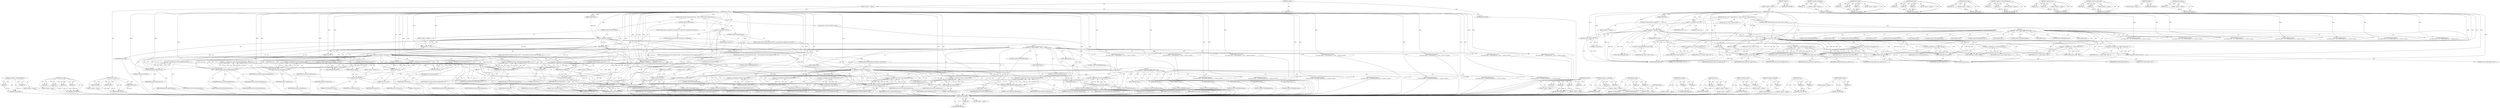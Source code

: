digraph "cJSON_strdup" {
vulnerable_129 [label=<(METHOD,cJSON_strdup)>];
vulnerable_130 [label=<(PARAM,p1)>];
vulnerable_131 [label=<(BLOCK,&lt;empty&gt;,&lt;empty&gt;)>];
vulnerable_132 [label=<(METHOD_RETURN,ANY)>];
vulnerable_6 [label=<(METHOD,&lt;global&gt;)<SUB>1</SUB>>];
vulnerable_7 [label=<(BLOCK,&lt;empty&gt;,&lt;empty&gt;)<SUB>1</SUB>>];
vulnerable_8 [label=<(METHOD,print_value)<SUB>1</SUB>>];
vulnerable_9 [label=<(PARAM,cJSON *item)<SUB>1</SUB>>];
vulnerable_10 [label=<(PARAM,int depth)<SUB>1</SUB>>];
vulnerable_11 [label=<(PARAM,int fmt)<SUB>1</SUB>>];
vulnerable_12 [label=<(BLOCK,{
	char *out = 0;
	if ( ! item )
		return 0;
	s...,{
	char *out = 0;
	if ( ! item )
		return 0;
	s...)<SUB>2</SUB>>];
vulnerable_13 [label="<(LOCAL,char* out: char*)<SUB>3</SUB>>"];
vulnerable_14 [label=<(&lt;operator&gt;.assignment,*out = 0)<SUB>3</SUB>>];
vulnerable_15 [label=<(IDENTIFIER,out,*out = 0)<SUB>3</SUB>>];
vulnerable_16 [label=<(LITERAL,0,*out = 0)<SUB>3</SUB>>];
vulnerable_17 [label=<(CONTROL_STRUCTURE,IF,if (! item))<SUB>4</SUB>>];
vulnerable_18 [label=<(&lt;operator&gt;.logicalNot,! item)<SUB>4</SUB>>];
vulnerable_19 [label=<(IDENTIFIER,item,! item)<SUB>4</SUB>>];
vulnerable_20 [label=<(BLOCK,&lt;empty&gt;,&lt;empty&gt;)<SUB>5</SUB>>];
vulnerable_21 [label=<(RETURN,return 0;,return 0;)<SUB>5</SUB>>];
vulnerable_22 [label=<(LITERAL,0,return 0;)<SUB>5</SUB>>];
vulnerable_23 [label=<(CONTROL_STRUCTURE,SWITCH,switch(( item-&gt;type ) &amp; 255))<SUB>6</SUB>>];
vulnerable_24 [label=<(&lt;operator&gt;.and,( item-&gt;type ) &amp; 255)<SUB>6</SUB>>];
vulnerable_25 [label=<(&lt;operator&gt;.indirectFieldAccess,item-&gt;type)<SUB>6</SUB>>];
vulnerable_26 [label=<(IDENTIFIER,item,( item-&gt;type ) &amp; 255)<SUB>6</SUB>>];
vulnerable_27 [label=<(FIELD_IDENTIFIER,type,type)<SUB>6</SUB>>];
vulnerable_28 [label=<(LITERAL,255,( item-&gt;type ) &amp; 255)<SUB>6</SUB>>];
vulnerable_29 [label="<(BLOCK,{
		case cJSON_NULL:   out = cJSON_strdup( &quot;nul...,{
		case cJSON_NULL:   out = cJSON_strdup( &quot;nul...)<SUB>6</SUB>>"];
vulnerable_30 [label=<(JUMP_TARGET,case)<SUB>7</SUB>>];
vulnerable_31 [label="<(IDENTIFIER,cJSON_NULL,{
		case cJSON_NULL:   out = cJSON_strdup( &quot;nul...)<SUB>7</SUB>>"];
vulnerable_32 [label=<(&lt;operator&gt;.assignment,out = cJSON_strdup( &quot;null&quot; ))<SUB>7</SUB>>];
vulnerable_33 [label=<(IDENTIFIER,out,out = cJSON_strdup( &quot;null&quot; ))<SUB>7</SUB>>];
vulnerable_34 [label=<(cJSON_strdup,cJSON_strdup( &quot;null&quot; ))<SUB>7</SUB>>];
vulnerable_35 [label=<(LITERAL,&quot;null&quot;,cJSON_strdup( &quot;null&quot; ))<SUB>7</SUB>>];
vulnerable_36 [label=<(CONTROL_STRUCTURE,BREAK,break;)<SUB>7</SUB>>];
vulnerable_37 [label=<(JUMP_TARGET,case)<SUB>8</SUB>>];
vulnerable_38 [label="<(IDENTIFIER,cJSON_False,{
		case cJSON_NULL:   out = cJSON_strdup( &quot;nul...)<SUB>8</SUB>>"];
vulnerable_39 [label=<(&lt;operator&gt;.assignment,out = cJSON_strdup( &quot;false&quot; ))<SUB>8</SUB>>];
vulnerable_40 [label=<(IDENTIFIER,out,out = cJSON_strdup( &quot;false&quot; ))<SUB>8</SUB>>];
vulnerable_41 [label=<(cJSON_strdup,cJSON_strdup( &quot;false&quot; ))<SUB>8</SUB>>];
vulnerable_42 [label=<(LITERAL,&quot;false&quot;,cJSON_strdup( &quot;false&quot; ))<SUB>8</SUB>>];
vulnerable_43 [label=<(CONTROL_STRUCTURE,BREAK,break;)<SUB>8</SUB>>];
vulnerable_44 [label=<(JUMP_TARGET,case)<SUB>9</SUB>>];
vulnerable_45 [label="<(IDENTIFIER,cJSON_True,{
		case cJSON_NULL:   out = cJSON_strdup( &quot;nul...)<SUB>9</SUB>>"];
vulnerable_46 [label=<(&lt;operator&gt;.assignment,out = cJSON_strdup( &quot;true&quot; ))<SUB>9</SUB>>];
vulnerable_47 [label=<(IDENTIFIER,out,out = cJSON_strdup( &quot;true&quot; ))<SUB>9</SUB>>];
vulnerable_48 [label=<(cJSON_strdup,cJSON_strdup( &quot;true&quot; ))<SUB>9</SUB>>];
vulnerable_49 [label=<(LITERAL,&quot;true&quot;,cJSON_strdup( &quot;true&quot; ))<SUB>9</SUB>>];
vulnerable_50 [label=<(CONTROL_STRUCTURE,BREAK,break;)<SUB>9</SUB>>];
vulnerable_51 [label=<(JUMP_TARGET,case)<SUB>10</SUB>>];
vulnerable_52 [label="<(IDENTIFIER,cJSON_Number,{
		case cJSON_NULL:   out = cJSON_strdup( &quot;nul...)<SUB>10</SUB>>"];
vulnerable_53 [label=<(&lt;operator&gt;.assignment,out = print_number( item ))<SUB>10</SUB>>];
vulnerable_54 [label=<(IDENTIFIER,out,out = print_number( item ))<SUB>10</SUB>>];
vulnerable_55 [label=<(print_number,print_number( item ))<SUB>10</SUB>>];
vulnerable_56 [label=<(IDENTIFIER,item,print_number( item ))<SUB>10</SUB>>];
vulnerable_57 [label=<(CONTROL_STRUCTURE,BREAK,break;)<SUB>10</SUB>>];
vulnerable_58 [label=<(JUMP_TARGET,case)<SUB>11</SUB>>];
vulnerable_59 [label="<(IDENTIFIER,cJSON_String,{
		case cJSON_NULL:   out = cJSON_strdup( &quot;nul...)<SUB>11</SUB>>"];
vulnerable_60 [label=<(&lt;operator&gt;.assignment,out = print_string( item ))<SUB>11</SUB>>];
vulnerable_61 [label=<(IDENTIFIER,out,out = print_string( item ))<SUB>11</SUB>>];
vulnerable_62 [label=<(print_string,print_string( item ))<SUB>11</SUB>>];
vulnerable_63 [label=<(IDENTIFIER,item,print_string( item ))<SUB>11</SUB>>];
vulnerable_64 [label=<(CONTROL_STRUCTURE,BREAK,break;)<SUB>11</SUB>>];
vulnerable_65 [label=<(JUMP_TARGET,case)<SUB>12</SUB>>];
vulnerable_66 [label="<(IDENTIFIER,cJSON_Array,{
		case cJSON_NULL:   out = cJSON_strdup( &quot;nul...)<SUB>12</SUB>>"];
vulnerable_67 [label=<(&lt;operator&gt;.assignment,out = print_array( item, depth, fmt ))<SUB>12</SUB>>];
vulnerable_68 [label=<(IDENTIFIER,out,out = print_array( item, depth, fmt ))<SUB>12</SUB>>];
vulnerable_69 [label=<(print_array,print_array( item, depth, fmt ))<SUB>12</SUB>>];
vulnerable_70 [label=<(IDENTIFIER,item,print_array( item, depth, fmt ))<SUB>12</SUB>>];
vulnerable_71 [label=<(IDENTIFIER,depth,print_array( item, depth, fmt ))<SUB>12</SUB>>];
vulnerable_72 [label=<(IDENTIFIER,fmt,print_array( item, depth, fmt ))<SUB>12</SUB>>];
vulnerable_73 [label=<(CONTROL_STRUCTURE,BREAK,break;)<SUB>12</SUB>>];
vulnerable_74 [label=<(JUMP_TARGET,case)<SUB>13</SUB>>];
vulnerable_75 [label="<(IDENTIFIER,cJSON_Object,{
		case cJSON_NULL:   out = cJSON_strdup( &quot;nul...)<SUB>13</SUB>>"];
vulnerable_76 [label=<(&lt;operator&gt;.assignment,out = print_object( item, depth, fmt ))<SUB>13</SUB>>];
vulnerable_77 [label=<(IDENTIFIER,out,out = print_object( item, depth, fmt ))<SUB>13</SUB>>];
vulnerable_78 [label=<(print_object,print_object( item, depth, fmt ))<SUB>13</SUB>>];
vulnerable_79 [label=<(IDENTIFIER,item,print_object( item, depth, fmt ))<SUB>13</SUB>>];
vulnerable_80 [label=<(IDENTIFIER,depth,print_object( item, depth, fmt ))<SUB>13</SUB>>];
vulnerable_81 [label=<(IDENTIFIER,fmt,print_object( item, depth, fmt ))<SUB>13</SUB>>];
vulnerable_82 [label=<(CONTROL_STRUCTURE,BREAK,break;)<SUB>13</SUB>>];
vulnerable_83 [label=<(RETURN,return out;,return out;)<SUB>15</SUB>>];
vulnerable_84 [label=<(IDENTIFIER,out,return out;)<SUB>15</SUB>>];
vulnerable_85 [label=<(METHOD_RETURN,char*)<SUB>1</SUB>>];
vulnerable_87 [label=<(METHOD_RETURN,ANY)<SUB>1</SUB>>];
vulnerable_115 [label=<(METHOD,&lt;operator&gt;.logicalNot)>];
vulnerable_116 [label=<(PARAM,p1)>];
vulnerable_117 [label=<(BLOCK,&lt;empty&gt;,&lt;empty&gt;)>];
vulnerable_118 [label=<(METHOD_RETURN,ANY)>];
vulnerable_147 [label=<(METHOD,print_object)>];
vulnerable_148 [label=<(PARAM,p1)>];
vulnerable_149 [label=<(PARAM,p2)>];
vulnerable_150 [label=<(PARAM,p3)>];
vulnerable_151 [label=<(BLOCK,&lt;empty&gt;,&lt;empty&gt;)>];
vulnerable_152 [label=<(METHOD_RETURN,ANY)>];
vulnerable_141 [label=<(METHOD,print_array)>];
vulnerable_142 [label=<(PARAM,p1)>];
vulnerable_143 [label=<(PARAM,p2)>];
vulnerable_144 [label=<(PARAM,p3)>];
vulnerable_145 [label=<(BLOCK,&lt;empty&gt;,&lt;empty&gt;)>];
vulnerable_146 [label=<(METHOD_RETURN,ANY)>];
vulnerable_137 [label=<(METHOD,print_string)>];
vulnerable_138 [label=<(PARAM,p1)>];
vulnerable_139 [label=<(BLOCK,&lt;empty&gt;,&lt;empty&gt;)>];
vulnerable_140 [label=<(METHOD_RETURN,ANY)>];
vulnerable_124 [label=<(METHOD,&lt;operator&gt;.indirectFieldAccess)>];
vulnerable_125 [label=<(PARAM,p1)>];
vulnerable_126 [label=<(PARAM,p2)>];
vulnerable_127 [label=<(BLOCK,&lt;empty&gt;,&lt;empty&gt;)>];
vulnerable_128 [label=<(METHOD_RETURN,ANY)>];
vulnerable_119 [label=<(METHOD,&lt;operator&gt;.and)>];
vulnerable_120 [label=<(PARAM,p1)>];
vulnerable_121 [label=<(PARAM,p2)>];
vulnerable_122 [label=<(BLOCK,&lt;empty&gt;,&lt;empty&gt;)>];
vulnerable_123 [label=<(METHOD_RETURN,ANY)>];
vulnerable_110 [label=<(METHOD,&lt;operator&gt;.assignment)>];
vulnerable_111 [label=<(PARAM,p1)>];
vulnerable_112 [label=<(PARAM,p2)>];
vulnerable_113 [label=<(BLOCK,&lt;empty&gt;,&lt;empty&gt;)>];
vulnerable_114 [label=<(METHOD_RETURN,ANY)>];
vulnerable_104 [label=<(METHOD,&lt;global&gt;)<SUB>1</SUB>>];
vulnerable_105 [label=<(BLOCK,&lt;empty&gt;,&lt;empty&gt;)>];
vulnerable_106 [label=<(METHOD_RETURN,ANY)>];
vulnerable_133 [label=<(METHOD,print_number)>];
vulnerable_134 [label=<(PARAM,p1)>];
vulnerable_135 [label=<(BLOCK,&lt;empty&gt;,&lt;empty&gt;)>];
vulnerable_136 [label=<(METHOD_RETURN,ANY)>];
fixed_232 [label=<(METHOD,&lt;operator&gt;.indirectFieldAccess)>];
fixed_233 [label=<(PARAM,p1)>];
fixed_234 [label=<(PARAM,p2)>];
fixed_235 [label=<(BLOCK,&lt;empty&gt;,&lt;empty&gt;)>];
fixed_236 [label=<(METHOD_RETURN,ANY)>];
fixed_257 [label=<(METHOD,print_array)>];
fixed_258 [label=<(PARAM,p1)>];
fixed_259 [label=<(PARAM,p2)>];
fixed_260 [label=<(PARAM,p3)>];
fixed_261 [label=<(PARAM,p4)>];
fixed_262 [label=<(BLOCK,&lt;empty&gt;,&lt;empty&gt;)>];
fixed_263 [label=<(METHOD_RETURN,ANY)>];
fixed_6 [label=<(METHOD,&lt;global&gt;)<SUB>1</SUB>>];
fixed_7 [label=<(BLOCK,&lt;empty&gt;,&lt;empty&gt;)<SUB>1</SUB>>];
fixed_8 [label=<(METHOD,print_value)<SUB>1</SUB>>];
fixed_9 [label=<(PARAM,cJSON *item)<SUB>1</SUB>>];
fixed_10 [label=<(PARAM,int depth)<SUB>1</SUB>>];
fixed_11 [label=<(PARAM,int fmt)<SUB>1</SUB>>];
fixed_12 [label=<(BLOCK,&lt;empty&gt;,&lt;empty&gt;)>];
fixed_13 [label=<(METHOD_RETURN,char*)<SUB>1</SUB>>];
fixed_15 [label=<(UNKNOWN,),))<SUB>1</SUB>>];
fixed_16 [label=<(METHOD,print_value)<SUB>2</SUB>>];
fixed_17 [label=<(PARAM,cJSON *item)<SUB>2</SUB>>];
fixed_18 [label=<(PARAM,int depth)<SUB>2</SUB>>];
fixed_19 [label=<(PARAM,int fmt)<SUB>2</SUB>>];
fixed_20 [label=<(PARAM,printbuffer *p)<SUB>2</SUB>>];
fixed_21 [label=<(BLOCK,{
	char *out=0;
	if (!item) return 0;
	if (p)
	...,{
	char *out=0;
	if (!item) return 0;
	if (p)
	...)<SUB>3</SUB>>];
fixed_22 [label="<(LOCAL,char* out: char*)<SUB>4</SUB>>"];
fixed_23 [label=<(&lt;operator&gt;.assignment,*out=0)<SUB>4</SUB>>];
fixed_24 [label=<(IDENTIFIER,out,*out=0)<SUB>4</SUB>>];
fixed_25 [label=<(LITERAL,0,*out=0)<SUB>4</SUB>>];
fixed_26 [label=<(CONTROL_STRUCTURE,IF,if (!item))<SUB>5</SUB>>];
fixed_27 [label=<(&lt;operator&gt;.logicalNot,!item)<SUB>5</SUB>>];
fixed_28 [label=<(IDENTIFIER,item,!item)<SUB>5</SUB>>];
fixed_29 [label=<(BLOCK,&lt;empty&gt;,&lt;empty&gt;)<SUB>5</SUB>>];
fixed_30 [label=<(RETURN,return 0;,return 0;)<SUB>5</SUB>>];
fixed_31 [label=<(LITERAL,0,return 0;)<SUB>5</SUB>>];
fixed_32 [label=<(CONTROL_STRUCTURE,IF,if (p))<SUB>6</SUB>>];
fixed_33 [label=<(IDENTIFIER,p,if (p))<SUB>6</SUB>>];
fixed_34 [label=<(BLOCK,{
		switch ((item-&gt;type)&amp;255)
		{
			case cJSON...,{
		switch ((item-&gt;type)&amp;255)
		{
			case cJSON...)<SUB>7</SUB>>];
fixed_35 [label=<(CONTROL_STRUCTURE,SWITCH,switch((item-&gt;type)&amp;255))<SUB>8</SUB>>];
fixed_36 [label=<(&lt;operator&gt;.and,(item-&gt;type)&amp;255)<SUB>8</SUB>>];
fixed_37 [label=<(&lt;operator&gt;.indirectFieldAccess,item-&gt;type)<SUB>8</SUB>>];
fixed_38 [label=<(IDENTIFIER,item,(item-&gt;type)&amp;255)<SUB>8</SUB>>];
fixed_39 [label=<(FIELD_IDENTIFIER,type,type)<SUB>8</SUB>>];
fixed_40 [label=<(LITERAL,255,(item-&gt;type)&amp;255)<SUB>8</SUB>>];
fixed_41 [label="<(BLOCK,{
			case cJSON_NULL:	{out=ensure(p,5);	if (out...,{
			case cJSON_NULL:	{out=ensure(p,5);	if (out...)<SUB>9</SUB>>"];
fixed_42 [label=<(JUMP_TARGET,case)<SUB>10</SUB>>];
fixed_43 [label="<(IDENTIFIER,cJSON_NULL,{
			case cJSON_NULL:	{out=ensure(p,5);	if (out...)<SUB>10</SUB>>"];
fixed_44 [label=<(BLOCK,{out=ensure(p,5);	if (out) strcpy(out,&quot;null&quot;);	...,{out=ensure(p,5);	if (out) strcpy(out,&quot;null&quot;);	...)<SUB>10</SUB>>];
fixed_45 [label=<(&lt;operator&gt;.assignment,out=ensure(p,5))<SUB>10</SUB>>];
fixed_46 [label=<(IDENTIFIER,out,out=ensure(p,5))<SUB>10</SUB>>];
fixed_47 [label=<(ensure,ensure(p,5))<SUB>10</SUB>>];
fixed_48 [label=<(IDENTIFIER,p,ensure(p,5))<SUB>10</SUB>>];
fixed_49 [label=<(LITERAL,5,ensure(p,5))<SUB>10</SUB>>];
fixed_50 [label=<(CONTROL_STRUCTURE,IF,if (out))<SUB>10</SUB>>];
fixed_51 [label=<(IDENTIFIER,out,if (out))<SUB>10</SUB>>];
fixed_52 [label=<(BLOCK,&lt;empty&gt;,&lt;empty&gt;)<SUB>10</SUB>>];
fixed_53 [label=<(strcpy,strcpy(out,&quot;null&quot;))<SUB>10</SUB>>];
fixed_54 [label=<(IDENTIFIER,out,strcpy(out,&quot;null&quot;))<SUB>10</SUB>>];
fixed_55 [label=<(LITERAL,&quot;null&quot;,strcpy(out,&quot;null&quot;))<SUB>10</SUB>>];
fixed_56 [label=<(CONTROL_STRUCTURE,BREAK,break;)<SUB>10</SUB>>];
fixed_57 [label=<(JUMP_TARGET,case)<SUB>11</SUB>>];
fixed_58 [label="<(IDENTIFIER,cJSON_False,{
			case cJSON_NULL:	{out=ensure(p,5);	if (out...)<SUB>11</SUB>>"];
fixed_59 [label=<(BLOCK,{out=ensure(p,6);	if (out) strcpy(out,&quot;false&quot;);...,{out=ensure(p,6);	if (out) strcpy(out,&quot;false&quot;);...)<SUB>11</SUB>>];
fixed_60 [label=<(&lt;operator&gt;.assignment,out=ensure(p,6))<SUB>11</SUB>>];
fixed_61 [label=<(IDENTIFIER,out,out=ensure(p,6))<SUB>11</SUB>>];
fixed_62 [label=<(ensure,ensure(p,6))<SUB>11</SUB>>];
fixed_63 [label=<(IDENTIFIER,p,ensure(p,6))<SUB>11</SUB>>];
fixed_64 [label=<(LITERAL,6,ensure(p,6))<SUB>11</SUB>>];
fixed_65 [label=<(CONTROL_STRUCTURE,IF,if (out))<SUB>11</SUB>>];
fixed_66 [label=<(IDENTIFIER,out,if (out))<SUB>11</SUB>>];
fixed_67 [label=<(BLOCK,&lt;empty&gt;,&lt;empty&gt;)<SUB>11</SUB>>];
fixed_68 [label=<(strcpy,strcpy(out,&quot;false&quot;))<SUB>11</SUB>>];
fixed_69 [label=<(IDENTIFIER,out,strcpy(out,&quot;false&quot;))<SUB>11</SUB>>];
fixed_70 [label=<(LITERAL,&quot;false&quot;,strcpy(out,&quot;false&quot;))<SUB>11</SUB>>];
fixed_71 [label=<(CONTROL_STRUCTURE,BREAK,break;)<SUB>11</SUB>>];
fixed_72 [label=<(JUMP_TARGET,case)<SUB>12</SUB>>];
fixed_73 [label="<(IDENTIFIER,cJSON_True,{
			case cJSON_NULL:	{out=ensure(p,5);	if (out...)<SUB>12</SUB>>"];
fixed_74 [label=<(BLOCK,{out=ensure(p,5);	if (out) strcpy(out,&quot;true&quot;);	...,{out=ensure(p,5);	if (out) strcpy(out,&quot;true&quot;);	...)<SUB>12</SUB>>];
fixed_75 [label=<(&lt;operator&gt;.assignment,out=ensure(p,5))<SUB>12</SUB>>];
fixed_76 [label=<(IDENTIFIER,out,out=ensure(p,5))<SUB>12</SUB>>];
fixed_77 [label=<(ensure,ensure(p,5))<SUB>12</SUB>>];
fixed_78 [label=<(IDENTIFIER,p,ensure(p,5))<SUB>12</SUB>>];
fixed_79 [label=<(LITERAL,5,ensure(p,5))<SUB>12</SUB>>];
fixed_80 [label=<(CONTROL_STRUCTURE,IF,if (out))<SUB>12</SUB>>];
fixed_81 [label=<(IDENTIFIER,out,if (out))<SUB>12</SUB>>];
fixed_82 [label=<(BLOCK,&lt;empty&gt;,&lt;empty&gt;)<SUB>12</SUB>>];
fixed_83 [label=<(strcpy,strcpy(out,&quot;true&quot;))<SUB>12</SUB>>];
fixed_84 [label=<(IDENTIFIER,out,strcpy(out,&quot;true&quot;))<SUB>12</SUB>>];
fixed_85 [label=<(LITERAL,&quot;true&quot;,strcpy(out,&quot;true&quot;))<SUB>12</SUB>>];
fixed_86 [label=<(CONTROL_STRUCTURE,BREAK,break;)<SUB>12</SUB>>];
fixed_87 [label=<(JUMP_TARGET,case)<SUB>13</SUB>>];
fixed_88 [label="<(IDENTIFIER,cJSON_Number,{
			case cJSON_NULL:	{out=ensure(p,5);	if (out...)<SUB>13</SUB>>"];
fixed_89 [label=<(&lt;operator&gt;.assignment,out=print_number(item,p))<SUB>13</SUB>>];
fixed_90 [label=<(IDENTIFIER,out,out=print_number(item,p))<SUB>13</SUB>>];
fixed_91 [label=<(print_number,print_number(item,p))<SUB>13</SUB>>];
fixed_92 [label=<(IDENTIFIER,item,print_number(item,p))<SUB>13</SUB>>];
fixed_93 [label=<(IDENTIFIER,p,print_number(item,p))<SUB>13</SUB>>];
fixed_94 [label=<(CONTROL_STRUCTURE,BREAK,break;)<SUB>13</SUB>>];
fixed_95 [label=<(JUMP_TARGET,case)<SUB>14</SUB>>];
fixed_96 [label="<(IDENTIFIER,cJSON_String,{
			case cJSON_NULL:	{out=ensure(p,5);	if (out...)<SUB>14</SUB>>"];
fixed_97 [label=<(&lt;operator&gt;.assignment,out=print_string(item,p))<SUB>14</SUB>>];
fixed_98 [label=<(IDENTIFIER,out,out=print_string(item,p))<SUB>14</SUB>>];
fixed_99 [label=<(print_string,print_string(item,p))<SUB>14</SUB>>];
fixed_100 [label=<(IDENTIFIER,item,print_string(item,p))<SUB>14</SUB>>];
fixed_101 [label=<(IDENTIFIER,p,print_string(item,p))<SUB>14</SUB>>];
fixed_102 [label=<(CONTROL_STRUCTURE,BREAK,break;)<SUB>14</SUB>>];
fixed_103 [label=<(JUMP_TARGET,case)<SUB>15</SUB>>];
fixed_104 [label="<(IDENTIFIER,cJSON_Array,{
			case cJSON_NULL:	{out=ensure(p,5);	if (out...)<SUB>15</SUB>>"];
fixed_105 [label=<(&lt;operator&gt;.assignment,out=print_array(item,depth,fmt,p))<SUB>15</SUB>>];
fixed_106 [label=<(IDENTIFIER,out,out=print_array(item,depth,fmt,p))<SUB>15</SUB>>];
fixed_107 [label=<(print_array,print_array(item,depth,fmt,p))<SUB>15</SUB>>];
fixed_108 [label=<(IDENTIFIER,item,print_array(item,depth,fmt,p))<SUB>15</SUB>>];
fixed_109 [label=<(IDENTIFIER,depth,print_array(item,depth,fmt,p))<SUB>15</SUB>>];
fixed_110 [label=<(IDENTIFIER,fmt,print_array(item,depth,fmt,p))<SUB>15</SUB>>];
fixed_111 [label=<(IDENTIFIER,p,print_array(item,depth,fmt,p))<SUB>15</SUB>>];
fixed_112 [label=<(CONTROL_STRUCTURE,BREAK,break;)<SUB>15</SUB>>];
fixed_113 [label=<(JUMP_TARGET,case)<SUB>16</SUB>>];
fixed_114 [label="<(IDENTIFIER,cJSON_Object,{
			case cJSON_NULL:	{out=ensure(p,5);	if (out...)<SUB>16</SUB>>"];
fixed_115 [label=<(&lt;operator&gt;.assignment,out=print_object(item,depth,fmt,p))<SUB>16</SUB>>];
fixed_116 [label=<(IDENTIFIER,out,out=print_object(item,depth,fmt,p))<SUB>16</SUB>>];
fixed_117 [label=<(print_object,print_object(item,depth,fmt,p))<SUB>16</SUB>>];
fixed_118 [label=<(IDENTIFIER,item,print_object(item,depth,fmt,p))<SUB>16</SUB>>];
fixed_119 [label=<(IDENTIFIER,depth,print_object(item,depth,fmt,p))<SUB>16</SUB>>];
fixed_120 [label=<(IDENTIFIER,fmt,print_object(item,depth,fmt,p))<SUB>16</SUB>>];
fixed_121 [label=<(IDENTIFIER,p,print_object(item,depth,fmt,p))<SUB>16</SUB>>];
fixed_122 [label=<(CONTROL_STRUCTURE,BREAK,break;)<SUB>16</SUB>>];
fixed_123 [label=<(CONTROL_STRUCTURE,ELSE,else)<SUB>20</SUB>>];
fixed_124 [label=<(BLOCK,{
		switch ((item-&gt;type)&amp;255)
		{
			case cJSON...,{
		switch ((item-&gt;type)&amp;255)
		{
			case cJSON...)<SUB>20</SUB>>];
fixed_125 [label=<(CONTROL_STRUCTURE,SWITCH,switch((item-&gt;type)&amp;255))<SUB>21</SUB>>];
fixed_126 [label=<(&lt;operator&gt;.and,(item-&gt;type)&amp;255)<SUB>21</SUB>>];
fixed_127 [label=<(&lt;operator&gt;.indirectFieldAccess,item-&gt;type)<SUB>21</SUB>>];
fixed_128 [label=<(IDENTIFIER,item,(item-&gt;type)&amp;255)<SUB>21</SUB>>];
fixed_129 [label=<(FIELD_IDENTIFIER,type,type)<SUB>21</SUB>>];
fixed_130 [label=<(LITERAL,255,(item-&gt;type)&amp;255)<SUB>21</SUB>>];
fixed_131 [label="<(BLOCK,{
			case cJSON_NULL:	out=cJSON_strdup(&quot;null&quot;);...,{
			case cJSON_NULL:	out=cJSON_strdup(&quot;null&quot;);...)<SUB>22</SUB>>"];
fixed_132 [label=<(JUMP_TARGET,case)<SUB>23</SUB>>];
fixed_133 [label="<(IDENTIFIER,cJSON_NULL,{
			case cJSON_NULL:	out=cJSON_strdup(&quot;null&quot;);...)<SUB>23</SUB>>"];
fixed_134 [label=<(&lt;operator&gt;.assignment,out=cJSON_strdup(&quot;null&quot;))<SUB>23</SUB>>];
fixed_135 [label=<(IDENTIFIER,out,out=cJSON_strdup(&quot;null&quot;))<SUB>23</SUB>>];
fixed_136 [label=<(cJSON_strdup,cJSON_strdup(&quot;null&quot;))<SUB>23</SUB>>];
fixed_137 [label=<(LITERAL,&quot;null&quot;,cJSON_strdup(&quot;null&quot;))<SUB>23</SUB>>];
fixed_138 [label=<(CONTROL_STRUCTURE,BREAK,break;)<SUB>23</SUB>>];
fixed_139 [label=<(JUMP_TARGET,case)<SUB>24</SUB>>];
fixed_140 [label="<(IDENTIFIER,cJSON_False,{
			case cJSON_NULL:	out=cJSON_strdup(&quot;null&quot;);...)<SUB>24</SUB>>"];
fixed_141 [label=<(&lt;operator&gt;.assignment,out=cJSON_strdup(&quot;false&quot;))<SUB>24</SUB>>];
fixed_142 [label=<(IDENTIFIER,out,out=cJSON_strdup(&quot;false&quot;))<SUB>24</SUB>>];
fixed_143 [label=<(cJSON_strdup,cJSON_strdup(&quot;false&quot;))<SUB>24</SUB>>];
fixed_144 [label=<(LITERAL,&quot;false&quot;,cJSON_strdup(&quot;false&quot;))<SUB>24</SUB>>];
fixed_145 [label=<(CONTROL_STRUCTURE,BREAK,break;)<SUB>24</SUB>>];
fixed_146 [label=<(JUMP_TARGET,case)<SUB>25</SUB>>];
fixed_147 [label="<(IDENTIFIER,cJSON_True,{
			case cJSON_NULL:	out=cJSON_strdup(&quot;null&quot;);...)<SUB>25</SUB>>"];
fixed_148 [label=<(&lt;operator&gt;.assignment,out=cJSON_strdup(&quot;true&quot;))<SUB>25</SUB>>];
fixed_149 [label=<(IDENTIFIER,out,out=cJSON_strdup(&quot;true&quot;))<SUB>25</SUB>>];
fixed_150 [label=<(cJSON_strdup,cJSON_strdup(&quot;true&quot;))<SUB>25</SUB>>];
fixed_151 [label=<(LITERAL,&quot;true&quot;,cJSON_strdup(&quot;true&quot;))<SUB>25</SUB>>];
fixed_152 [label=<(CONTROL_STRUCTURE,BREAK,break;)<SUB>25</SUB>>];
fixed_153 [label=<(JUMP_TARGET,case)<SUB>26</SUB>>];
fixed_154 [label="<(IDENTIFIER,cJSON_Number,{
			case cJSON_NULL:	out=cJSON_strdup(&quot;null&quot;);...)<SUB>26</SUB>>"];
fixed_155 [label=<(&lt;operator&gt;.assignment,out=print_number(item,0))<SUB>26</SUB>>];
fixed_156 [label=<(IDENTIFIER,out,out=print_number(item,0))<SUB>26</SUB>>];
fixed_157 [label=<(print_number,print_number(item,0))<SUB>26</SUB>>];
fixed_158 [label=<(IDENTIFIER,item,print_number(item,0))<SUB>26</SUB>>];
fixed_159 [label=<(LITERAL,0,print_number(item,0))<SUB>26</SUB>>];
fixed_160 [label=<(CONTROL_STRUCTURE,BREAK,break;)<SUB>26</SUB>>];
fixed_161 [label=<(JUMP_TARGET,case)<SUB>27</SUB>>];
fixed_162 [label="<(IDENTIFIER,cJSON_String,{
			case cJSON_NULL:	out=cJSON_strdup(&quot;null&quot;);...)<SUB>27</SUB>>"];
fixed_163 [label=<(&lt;operator&gt;.assignment,out=print_string(item,0))<SUB>27</SUB>>];
fixed_164 [label=<(IDENTIFIER,out,out=print_string(item,0))<SUB>27</SUB>>];
fixed_165 [label=<(print_string,print_string(item,0))<SUB>27</SUB>>];
fixed_166 [label=<(IDENTIFIER,item,print_string(item,0))<SUB>27</SUB>>];
fixed_167 [label=<(LITERAL,0,print_string(item,0))<SUB>27</SUB>>];
fixed_168 [label=<(CONTROL_STRUCTURE,BREAK,break;)<SUB>27</SUB>>];
fixed_169 [label=<(JUMP_TARGET,case)<SUB>28</SUB>>];
fixed_170 [label="<(IDENTIFIER,cJSON_Array,{
			case cJSON_NULL:	out=cJSON_strdup(&quot;null&quot;);...)<SUB>28</SUB>>"];
fixed_171 [label=<(&lt;operator&gt;.assignment,out=print_array(item,depth,fmt,0))<SUB>28</SUB>>];
fixed_172 [label=<(IDENTIFIER,out,out=print_array(item,depth,fmt,0))<SUB>28</SUB>>];
fixed_173 [label=<(print_array,print_array(item,depth,fmt,0))<SUB>28</SUB>>];
fixed_174 [label=<(IDENTIFIER,item,print_array(item,depth,fmt,0))<SUB>28</SUB>>];
fixed_175 [label=<(IDENTIFIER,depth,print_array(item,depth,fmt,0))<SUB>28</SUB>>];
fixed_176 [label=<(IDENTIFIER,fmt,print_array(item,depth,fmt,0))<SUB>28</SUB>>];
fixed_177 [label=<(LITERAL,0,print_array(item,depth,fmt,0))<SUB>28</SUB>>];
fixed_178 [label=<(CONTROL_STRUCTURE,BREAK,break;)<SUB>28</SUB>>];
fixed_179 [label=<(JUMP_TARGET,case)<SUB>29</SUB>>];
fixed_180 [label="<(IDENTIFIER,cJSON_Object,{
			case cJSON_NULL:	out=cJSON_strdup(&quot;null&quot;);...)<SUB>29</SUB>>"];
fixed_181 [label=<(&lt;operator&gt;.assignment,out=print_object(item,depth,fmt,0))<SUB>29</SUB>>];
fixed_182 [label=<(IDENTIFIER,out,out=print_object(item,depth,fmt,0))<SUB>29</SUB>>];
fixed_183 [label=<(print_object,print_object(item,depth,fmt,0))<SUB>29</SUB>>];
fixed_184 [label=<(IDENTIFIER,item,print_object(item,depth,fmt,0))<SUB>29</SUB>>];
fixed_185 [label=<(IDENTIFIER,depth,print_object(item,depth,fmt,0))<SUB>29</SUB>>];
fixed_186 [label=<(IDENTIFIER,fmt,print_object(item,depth,fmt,0))<SUB>29</SUB>>];
fixed_187 [label=<(LITERAL,0,print_object(item,depth,fmt,0))<SUB>29</SUB>>];
fixed_188 [label=<(CONTROL_STRUCTURE,BREAK,break;)<SUB>29</SUB>>];
fixed_189 [label=<(RETURN,return out;,return out;)<SUB>32</SUB>>];
fixed_190 [label=<(IDENTIFIER,out,return out;)<SUB>32</SUB>>];
fixed_191 [label=<(METHOD_RETURN,char*)<SUB>2</SUB>>];
fixed_193 [label=<(METHOD_RETURN,ANY)<SUB>1</SUB>>];
fixed_264 [label=<(METHOD,print_object)>];
fixed_265 [label=<(PARAM,p1)>];
fixed_266 [label=<(PARAM,p2)>];
fixed_267 [label=<(PARAM,p3)>];
fixed_268 [label=<(PARAM,p4)>];
fixed_269 [label=<(BLOCK,&lt;empty&gt;,&lt;empty&gt;)>];
fixed_270 [label=<(METHOD_RETURN,ANY)>];
fixed_218 [label=<(METHOD,&lt;operator&gt;.assignment)>];
fixed_219 [label=<(PARAM,p1)>];
fixed_220 [label=<(PARAM,p2)>];
fixed_221 [label=<(BLOCK,&lt;empty&gt;,&lt;empty&gt;)>];
fixed_222 [label=<(METHOD_RETURN,ANY)>];
fixed_252 [label=<(METHOD,print_string)>];
fixed_253 [label=<(PARAM,p1)>];
fixed_254 [label=<(PARAM,p2)>];
fixed_255 [label=<(BLOCK,&lt;empty&gt;,&lt;empty&gt;)>];
fixed_256 [label=<(METHOD_RETURN,ANY)>];
fixed_247 [label=<(METHOD,print_number)>];
fixed_248 [label=<(PARAM,p1)>];
fixed_249 [label=<(PARAM,p2)>];
fixed_250 [label=<(BLOCK,&lt;empty&gt;,&lt;empty&gt;)>];
fixed_251 [label=<(METHOD_RETURN,ANY)>];
fixed_242 [label=<(METHOD,strcpy)>];
fixed_243 [label=<(PARAM,p1)>];
fixed_244 [label=<(PARAM,p2)>];
fixed_245 [label=<(BLOCK,&lt;empty&gt;,&lt;empty&gt;)>];
fixed_246 [label=<(METHOD_RETURN,ANY)>];
fixed_227 [label=<(METHOD,&lt;operator&gt;.and)>];
fixed_228 [label=<(PARAM,p1)>];
fixed_229 [label=<(PARAM,p2)>];
fixed_230 [label=<(BLOCK,&lt;empty&gt;,&lt;empty&gt;)>];
fixed_231 [label=<(METHOD_RETURN,ANY)>];
fixed_223 [label=<(METHOD,&lt;operator&gt;.logicalNot)>];
fixed_224 [label=<(PARAM,p1)>];
fixed_225 [label=<(BLOCK,&lt;empty&gt;,&lt;empty&gt;)>];
fixed_226 [label=<(METHOD_RETURN,ANY)>];
fixed_212 [label=<(METHOD,&lt;global&gt;)<SUB>1</SUB>>];
fixed_213 [label=<(BLOCK,&lt;empty&gt;,&lt;empty&gt;)>];
fixed_214 [label=<(METHOD_RETURN,ANY)>];
fixed_237 [label=<(METHOD,ensure)>];
fixed_238 [label=<(PARAM,p1)>];
fixed_239 [label=<(PARAM,p2)>];
fixed_240 [label=<(BLOCK,&lt;empty&gt;,&lt;empty&gt;)>];
fixed_241 [label=<(METHOD_RETURN,ANY)>];
fixed_271 [label=<(METHOD,cJSON_strdup)>];
fixed_272 [label=<(PARAM,p1)>];
fixed_273 [label=<(BLOCK,&lt;empty&gt;,&lt;empty&gt;)>];
fixed_274 [label=<(METHOD_RETURN,ANY)>];
vulnerable_129 -> vulnerable_130  [key=0, label="AST: "];
vulnerable_129 -> vulnerable_130  [key=1, label="DDG: "];
vulnerable_129 -> vulnerable_131  [key=0, label="AST: "];
vulnerable_129 -> vulnerable_132  [key=0, label="AST: "];
vulnerable_129 -> vulnerable_132  [key=1, label="CFG: "];
vulnerable_130 -> vulnerable_132  [key=0, label="DDG: p1"];
vulnerable_6 -> vulnerable_7  [key=0, label="AST: "];
vulnerable_6 -> vulnerable_87  [key=0, label="AST: "];
vulnerable_6 -> vulnerable_87  [key=1, label="CFG: "];
vulnerable_7 -> vulnerable_8  [key=0, label="AST: "];
vulnerable_8 -> vulnerable_9  [key=0, label="AST: "];
vulnerable_8 -> vulnerable_9  [key=1, label="DDG: "];
vulnerable_8 -> vulnerable_10  [key=0, label="AST: "];
vulnerable_8 -> vulnerable_10  [key=1, label="DDG: "];
vulnerable_8 -> vulnerable_11  [key=0, label="AST: "];
vulnerable_8 -> vulnerable_11  [key=1, label="DDG: "];
vulnerable_8 -> vulnerable_12  [key=0, label="AST: "];
vulnerable_8 -> vulnerable_85  [key=0, label="AST: "];
vulnerable_8 -> vulnerable_14  [key=0, label="CFG: "];
vulnerable_8 -> vulnerable_14  [key=1, label="DDG: "];
vulnerable_8 -> vulnerable_84  [key=0, label="DDG: "];
vulnerable_8 -> vulnerable_18  [key=0, label="DDG: "];
vulnerable_8 -> vulnerable_21  [key=0, label="DDG: "];
vulnerable_8 -> vulnerable_24  [key=0, label="DDG: "];
vulnerable_8 -> vulnerable_31  [key=0, label="DDG: "];
vulnerable_8 -> vulnerable_38  [key=0, label="DDG: "];
vulnerable_8 -> vulnerable_45  [key=0, label="DDG: "];
vulnerable_8 -> vulnerable_52  [key=0, label="DDG: "];
vulnerable_8 -> vulnerable_59  [key=0, label="DDG: "];
vulnerable_8 -> vulnerable_66  [key=0, label="DDG: "];
vulnerable_8 -> vulnerable_75  [key=0, label="DDG: "];
vulnerable_8 -> vulnerable_22  [key=0, label="DDG: "];
vulnerable_8 -> vulnerable_34  [key=0, label="DDG: "];
vulnerable_8 -> vulnerable_41  [key=0, label="DDG: "];
vulnerable_8 -> vulnerable_48  [key=0, label="DDG: "];
vulnerable_8 -> vulnerable_55  [key=0, label="DDG: "];
vulnerable_8 -> vulnerable_62  [key=0, label="DDG: "];
vulnerable_8 -> vulnerable_69  [key=0, label="DDG: "];
vulnerable_8 -> vulnerable_78  [key=0, label="DDG: "];
vulnerable_9 -> vulnerable_18  [key=0, label="DDG: item"];
vulnerable_10 -> vulnerable_85  [key=0, label="DDG: depth"];
vulnerable_10 -> vulnerable_69  [key=0, label="DDG: depth"];
vulnerable_10 -> vulnerable_78  [key=0, label="DDG: depth"];
vulnerable_11 -> vulnerable_85  [key=0, label="DDG: fmt"];
vulnerable_11 -> vulnerable_69  [key=0, label="DDG: fmt"];
vulnerable_11 -> vulnerable_78  [key=0, label="DDG: fmt"];
vulnerable_12 -> vulnerable_13  [key=0, label="AST: "];
vulnerable_12 -> vulnerable_14  [key=0, label="AST: "];
vulnerable_12 -> vulnerable_17  [key=0, label="AST: "];
vulnerable_12 -> vulnerable_23  [key=0, label="AST: "];
vulnerable_12 -> vulnerable_83  [key=0, label="AST: "];
vulnerable_14 -> vulnerable_15  [key=0, label="AST: "];
vulnerable_14 -> vulnerable_16  [key=0, label="AST: "];
vulnerable_14 -> vulnerable_18  [key=0, label="CFG: "];
vulnerable_14 -> vulnerable_85  [key=0, label="DDG: out"];
vulnerable_14 -> vulnerable_85  [key=1, label="DDG: *out = 0"];
vulnerable_14 -> vulnerable_84  [key=0, label="DDG: out"];
vulnerable_17 -> vulnerable_18  [key=0, label="AST: "];
vulnerable_17 -> vulnerable_20  [key=0, label="AST: "];
vulnerable_18 -> vulnerable_19  [key=0, label="AST: "];
vulnerable_18 -> vulnerable_21  [key=0, label="CFG: "];
vulnerable_18 -> vulnerable_21  [key=1, label="CDG: "];
vulnerable_18 -> vulnerable_27  [key=0, label="CFG: "];
vulnerable_18 -> vulnerable_27  [key=1, label="CDG: "];
vulnerable_18 -> vulnerable_85  [key=0, label="DDG: item"];
vulnerable_18 -> vulnerable_85  [key=1, label="DDG: ! item"];
vulnerable_18 -> vulnerable_24  [key=0, label="DDG: item"];
vulnerable_18 -> vulnerable_24  [key=1, label="CDG: "];
vulnerable_18 -> vulnerable_55  [key=0, label="DDG: item"];
vulnerable_18 -> vulnerable_62  [key=0, label="DDG: item"];
vulnerable_18 -> vulnerable_69  [key=0, label="DDG: item"];
vulnerable_18 -> vulnerable_78  [key=0, label="DDG: item"];
vulnerable_18 -> vulnerable_25  [key=0, label="CDG: "];
vulnerable_18 -> vulnerable_83  [key=0, label="CDG: "];
vulnerable_20 -> vulnerable_21  [key=0, label="AST: "];
vulnerable_21 -> vulnerable_22  [key=0, label="AST: "];
vulnerable_21 -> vulnerable_85  [key=0, label="CFG: "];
vulnerable_21 -> vulnerable_85  [key=1, label="DDG: &lt;RET&gt;"];
vulnerable_22 -> vulnerable_21  [key=0, label="DDG: 0"];
vulnerable_23 -> vulnerable_24  [key=0, label="AST: "];
vulnerable_23 -> vulnerable_29  [key=0, label="AST: "];
vulnerable_24 -> vulnerable_25  [key=0, label="AST: "];
vulnerable_24 -> vulnerable_28  [key=0, label="AST: "];
vulnerable_24 -> vulnerable_34  [key=0, label="CFG: "];
vulnerable_24 -> vulnerable_34  [key=1, label="CDG: "];
vulnerable_24 -> vulnerable_41  [key=0, label="CFG: "];
vulnerable_24 -> vulnerable_41  [key=1, label="CDG: "];
vulnerable_24 -> vulnerable_48  [key=0, label="CFG: "];
vulnerable_24 -> vulnerable_48  [key=1, label="CDG: "];
vulnerable_24 -> vulnerable_55  [key=0, label="CFG: "];
vulnerable_24 -> vulnerable_55  [key=1, label="DDG: item-&gt;type"];
vulnerable_24 -> vulnerable_55  [key=2, label="CDG: "];
vulnerable_24 -> vulnerable_62  [key=0, label="CFG: "];
vulnerable_24 -> vulnerable_62  [key=1, label="DDG: item-&gt;type"];
vulnerable_24 -> vulnerable_62  [key=2, label="CDG: "];
vulnerable_24 -> vulnerable_69  [key=0, label="CFG: "];
vulnerable_24 -> vulnerable_69  [key=1, label="DDG: item-&gt;type"];
vulnerable_24 -> vulnerable_69  [key=2, label="CDG: "];
vulnerable_24 -> vulnerable_78  [key=0, label="CFG: "];
vulnerable_24 -> vulnerable_78  [key=1, label="DDG: item-&gt;type"];
vulnerable_24 -> vulnerable_78  [key=2, label="CDG: "];
vulnerable_24 -> vulnerable_83  [key=0, label="CFG: "];
vulnerable_24 -> vulnerable_32  [key=0, label="CDG: "];
vulnerable_24 -> vulnerable_60  [key=0, label="CDG: "];
vulnerable_24 -> vulnerable_46  [key=0, label="CDG: "];
vulnerable_24 -> vulnerable_67  [key=0, label="CDG: "];
vulnerable_24 -> vulnerable_76  [key=0, label="CDG: "];
vulnerable_24 -> vulnerable_53  [key=0, label="CDG: "];
vulnerable_24 -> vulnerable_39  [key=0, label="CDG: "];
vulnerable_25 -> vulnerable_26  [key=0, label="AST: "];
vulnerable_25 -> vulnerable_27  [key=0, label="AST: "];
vulnerable_25 -> vulnerable_24  [key=0, label="CFG: "];
vulnerable_27 -> vulnerable_25  [key=0, label="CFG: "];
vulnerable_29 -> vulnerable_30  [key=0, label="AST: "];
vulnerable_29 -> vulnerable_31  [key=0, label="AST: "];
vulnerable_29 -> vulnerable_32  [key=0, label="AST: "];
vulnerable_29 -> vulnerable_36  [key=0, label="AST: "];
vulnerable_29 -> vulnerable_37  [key=0, label="AST: "];
vulnerable_29 -> vulnerable_38  [key=0, label="AST: "];
vulnerable_29 -> vulnerable_39  [key=0, label="AST: "];
vulnerable_29 -> vulnerable_43  [key=0, label="AST: "];
vulnerable_29 -> vulnerable_44  [key=0, label="AST: "];
vulnerable_29 -> vulnerable_45  [key=0, label="AST: "];
vulnerable_29 -> vulnerable_46  [key=0, label="AST: "];
vulnerable_29 -> vulnerable_50  [key=0, label="AST: "];
vulnerable_29 -> vulnerable_51  [key=0, label="AST: "];
vulnerable_29 -> vulnerable_52  [key=0, label="AST: "];
vulnerable_29 -> vulnerable_53  [key=0, label="AST: "];
vulnerable_29 -> vulnerable_57  [key=0, label="AST: "];
vulnerable_29 -> vulnerable_58  [key=0, label="AST: "];
vulnerable_29 -> vulnerable_59  [key=0, label="AST: "];
vulnerable_29 -> vulnerable_60  [key=0, label="AST: "];
vulnerable_29 -> vulnerable_64  [key=0, label="AST: "];
vulnerable_29 -> vulnerable_65  [key=0, label="AST: "];
vulnerable_29 -> vulnerable_66  [key=0, label="AST: "];
vulnerable_29 -> vulnerable_67  [key=0, label="AST: "];
vulnerable_29 -> vulnerable_73  [key=0, label="AST: "];
vulnerable_29 -> vulnerable_74  [key=0, label="AST: "];
vulnerable_29 -> vulnerable_75  [key=0, label="AST: "];
vulnerable_29 -> vulnerable_76  [key=0, label="AST: "];
vulnerable_29 -> vulnerable_82  [key=0, label="AST: "];
vulnerable_32 -> vulnerable_33  [key=0, label="AST: "];
vulnerable_32 -> vulnerable_34  [key=0, label="AST: "];
vulnerable_32 -> vulnerable_83  [key=0, label="CFG: "];
vulnerable_32 -> vulnerable_84  [key=0, label="DDG: out"];
vulnerable_34 -> vulnerable_35  [key=0, label="AST: "];
vulnerable_34 -> vulnerable_32  [key=0, label="CFG: "];
vulnerable_34 -> vulnerable_32  [key=1, label="DDG: &quot;null&quot;"];
vulnerable_39 -> vulnerable_40  [key=0, label="AST: "];
vulnerable_39 -> vulnerable_41  [key=0, label="AST: "];
vulnerable_39 -> vulnerable_83  [key=0, label="CFG: "];
vulnerable_39 -> vulnerable_84  [key=0, label="DDG: out"];
vulnerable_41 -> vulnerable_42  [key=0, label="AST: "];
vulnerable_41 -> vulnerable_39  [key=0, label="CFG: "];
vulnerable_41 -> vulnerable_39  [key=1, label="DDG: &quot;false&quot;"];
vulnerable_46 -> vulnerable_47  [key=0, label="AST: "];
vulnerable_46 -> vulnerable_48  [key=0, label="AST: "];
vulnerable_46 -> vulnerable_83  [key=0, label="CFG: "];
vulnerable_46 -> vulnerable_84  [key=0, label="DDG: out"];
vulnerable_48 -> vulnerable_49  [key=0, label="AST: "];
vulnerable_48 -> vulnerable_46  [key=0, label="CFG: "];
vulnerable_48 -> vulnerable_46  [key=1, label="DDG: &quot;true&quot;"];
vulnerable_53 -> vulnerable_54  [key=0, label="AST: "];
vulnerable_53 -> vulnerable_55  [key=0, label="AST: "];
vulnerable_53 -> vulnerable_83  [key=0, label="CFG: "];
vulnerable_53 -> vulnerable_84  [key=0, label="DDG: out"];
vulnerable_55 -> vulnerable_56  [key=0, label="AST: "];
vulnerable_55 -> vulnerable_53  [key=0, label="CFG: "];
vulnerable_55 -> vulnerable_53  [key=1, label="DDG: item"];
vulnerable_60 -> vulnerable_61  [key=0, label="AST: "];
vulnerable_60 -> vulnerable_62  [key=0, label="AST: "];
vulnerable_60 -> vulnerable_83  [key=0, label="CFG: "];
vulnerable_60 -> vulnerable_84  [key=0, label="DDG: out"];
vulnerable_62 -> vulnerable_63  [key=0, label="AST: "];
vulnerable_62 -> vulnerable_60  [key=0, label="CFG: "];
vulnerable_62 -> vulnerable_60  [key=1, label="DDG: item"];
vulnerable_67 -> vulnerable_68  [key=0, label="AST: "];
vulnerable_67 -> vulnerable_69  [key=0, label="AST: "];
vulnerable_67 -> vulnerable_83  [key=0, label="CFG: "];
vulnerable_67 -> vulnerable_84  [key=0, label="DDG: out"];
vulnerable_69 -> vulnerable_70  [key=0, label="AST: "];
vulnerable_69 -> vulnerable_71  [key=0, label="AST: "];
vulnerable_69 -> vulnerable_72  [key=0, label="AST: "];
vulnerable_69 -> vulnerable_67  [key=0, label="CFG: "];
vulnerable_69 -> vulnerable_67  [key=1, label="DDG: item"];
vulnerable_69 -> vulnerable_67  [key=2, label="DDG: depth"];
vulnerable_69 -> vulnerable_67  [key=3, label="DDG: fmt"];
vulnerable_76 -> vulnerable_77  [key=0, label="AST: "];
vulnerable_76 -> vulnerable_78  [key=0, label="AST: "];
vulnerable_76 -> vulnerable_83  [key=0, label="CFG: "];
vulnerable_76 -> vulnerable_84  [key=0, label="DDG: out"];
vulnerable_78 -> vulnerable_79  [key=0, label="AST: "];
vulnerable_78 -> vulnerable_80  [key=0, label="AST: "];
vulnerable_78 -> vulnerable_81  [key=0, label="AST: "];
vulnerable_78 -> vulnerable_76  [key=0, label="CFG: "];
vulnerable_78 -> vulnerable_76  [key=1, label="DDG: item"];
vulnerable_78 -> vulnerable_76  [key=2, label="DDG: depth"];
vulnerable_78 -> vulnerable_76  [key=3, label="DDG: fmt"];
vulnerable_83 -> vulnerable_84  [key=0, label="AST: "];
vulnerable_83 -> vulnerable_85  [key=0, label="CFG: "];
vulnerable_83 -> vulnerable_85  [key=1, label="DDG: &lt;RET&gt;"];
vulnerable_84 -> vulnerable_83  [key=0, label="DDG: out"];
vulnerable_115 -> vulnerable_116  [key=0, label="AST: "];
vulnerable_115 -> vulnerable_116  [key=1, label="DDG: "];
vulnerable_115 -> vulnerable_117  [key=0, label="AST: "];
vulnerable_115 -> vulnerable_118  [key=0, label="AST: "];
vulnerable_115 -> vulnerable_118  [key=1, label="CFG: "];
vulnerable_116 -> vulnerable_118  [key=0, label="DDG: p1"];
vulnerable_147 -> vulnerable_148  [key=0, label="AST: "];
vulnerable_147 -> vulnerable_148  [key=1, label="DDG: "];
vulnerable_147 -> vulnerable_151  [key=0, label="AST: "];
vulnerable_147 -> vulnerable_149  [key=0, label="AST: "];
vulnerable_147 -> vulnerable_149  [key=1, label="DDG: "];
vulnerable_147 -> vulnerable_152  [key=0, label="AST: "];
vulnerable_147 -> vulnerable_152  [key=1, label="CFG: "];
vulnerable_147 -> vulnerable_150  [key=0, label="AST: "];
vulnerable_147 -> vulnerable_150  [key=1, label="DDG: "];
vulnerable_148 -> vulnerable_152  [key=0, label="DDG: p1"];
vulnerable_149 -> vulnerable_152  [key=0, label="DDG: p2"];
vulnerable_150 -> vulnerable_152  [key=0, label="DDG: p3"];
vulnerable_141 -> vulnerable_142  [key=0, label="AST: "];
vulnerable_141 -> vulnerable_142  [key=1, label="DDG: "];
vulnerable_141 -> vulnerable_145  [key=0, label="AST: "];
vulnerable_141 -> vulnerable_143  [key=0, label="AST: "];
vulnerable_141 -> vulnerable_143  [key=1, label="DDG: "];
vulnerable_141 -> vulnerable_146  [key=0, label="AST: "];
vulnerable_141 -> vulnerable_146  [key=1, label="CFG: "];
vulnerable_141 -> vulnerable_144  [key=0, label="AST: "];
vulnerable_141 -> vulnerable_144  [key=1, label="DDG: "];
vulnerable_142 -> vulnerable_146  [key=0, label="DDG: p1"];
vulnerable_143 -> vulnerable_146  [key=0, label="DDG: p2"];
vulnerable_144 -> vulnerable_146  [key=0, label="DDG: p3"];
vulnerable_137 -> vulnerable_138  [key=0, label="AST: "];
vulnerable_137 -> vulnerable_138  [key=1, label="DDG: "];
vulnerable_137 -> vulnerable_139  [key=0, label="AST: "];
vulnerable_137 -> vulnerable_140  [key=0, label="AST: "];
vulnerable_137 -> vulnerable_140  [key=1, label="CFG: "];
vulnerable_138 -> vulnerable_140  [key=0, label="DDG: p1"];
vulnerable_124 -> vulnerable_125  [key=0, label="AST: "];
vulnerable_124 -> vulnerable_125  [key=1, label="DDG: "];
vulnerable_124 -> vulnerable_127  [key=0, label="AST: "];
vulnerable_124 -> vulnerable_126  [key=0, label="AST: "];
vulnerable_124 -> vulnerable_126  [key=1, label="DDG: "];
vulnerable_124 -> vulnerable_128  [key=0, label="AST: "];
vulnerable_124 -> vulnerable_128  [key=1, label="CFG: "];
vulnerable_125 -> vulnerable_128  [key=0, label="DDG: p1"];
vulnerable_126 -> vulnerable_128  [key=0, label="DDG: p2"];
vulnerable_119 -> vulnerable_120  [key=0, label="AST: "];
vulnerable_119 -> vulnerable_120  [key=1, label="DDG: "];
vulnerable_119 -> vulnerable_122  [key=0, label="AST: "];
vulnerable_119 -> vulnerable_121  [key=0, label="AST: "];
vulnerable_119 -> vulnerable_121  [key=1, label="DDG: "];
vulnerable_119 -> vulnerable_123  [key=0, label="AST: "];
vulnerable_119 -> vulnerable_123  [key=1, label="CFG: "];
vulnerable_120 -> vulnerable_123  [key=0, label="DDG: p1"];
vulnerable_121 -> vulnerable_123  [key=0, label="DDG: p2"];
vulnerable_110 -> vulnerable_111  [key=0, label="AST: "];
vulnerable_110 -> vulnerable_111  [key=1, label="DDG: "];
vulnerable_110 -> vulnerable_113  [key=0, label="AST: "];
vulnerable_110 -> vulnerable_112  [key=0, label="AST: "];
vulnerable_110 -> vulnerable_112  [key=1, label="DDG: "];
vulnerable_110 -> vulnerable_114  [key=0, label="AST: "];
vulnerable_110 -> vulnerable_114  [key=1, label="CFG: "];
vulnerable_111 -> vulnerable_114  [key=0, label="DDG: p1"];
vulnerable_112 -> vulnerable_114  [key=0, label="DDG: p2"];
vulnerable_104 -> vulnerable_105  [key=0, label="AST: "];
vulnerable_104 -> vulnerable_106  [key=0, label="AST: "];
vulnerable_104 -> vulnerable_106  [key=1, label="CFG: "];
vulnerable_133 -> vulnerable_134  [key=0, label="AST: "];
vulnerable_133 -> vulnerable_134  [key=1, label="DDG: "];
vulnerable_133 -> vulnerable_135  [key=0, label="AST: "];
vulnerable_133 -> vulnerable_136  [key=0, label="AST: "];
vulnerable_133 -> vulnerable_136  [key=1, label="CFG: "];
vulnerable_134 -> vulnerable_136  [key=0, label="DDG: p1"];
fixed_232 -> fixed_233  [key=0, label="AST: "];
fixed_232 -> fixed_233  [key=1, label="DDG: "];
fixed_232 -> fixed_235  [key=0, label="AST: "];
fixed_232 -> fixed_234  [key=0, label="AST: "];
fixed_232 -> fixed_234  [key=1, label="DDG: "];
fixed_232 -> fixed_236  [key=0, label="AST: "];
fixed_232 -> fixed_236  [key=1, label="CFG: "];
fixed_233 -> fixed_236  [key=0, label="DDG: p1"];
fixed_234 -> fixed_236  [key=0, label="DDG: p2"];
fixed_235 -> vulnerable_129  [key=0];
fixed_236 -> vulnerable_129  [key=0];
fixed_257 -> fixed_258  [key=0, label="AST: "];
fixed_257 -> fixed_258  [key=1, label="DDG: "];
fixed_257 -> fixed_262  [key=0, label="AST: "];
fixed_257 -> fixed_259  [key=0, label="AST: "];
fixed_257 -> fixed_259  [key=1, label="DDG: "];
fixed_257 -> fixed_263  [key=0, label="AST: "];
fixed_257 -> fixed_263  [key=1, label="CFG: "];
fixed_257 -> fixed_260  [key=0, label="AST: "];
fixed_257 -> fixed_260  [key=1, label="DDG: "];
fixed_257 -> fixed_261  [key=0, label="AST: "];
fixed_257 -> fixed_261  [key=1, label="DDG: "];
fixed_258 -> fixed_263  [key=0, label="DDG: p1"];
fixed_259 -> fixed_263  [key=0, label="DDG: p2"];
fixed_260 -> fixed_263  [key=0, label="DDG: p3"];
fixed_261 -> fixed_263  [key=0, label="DDG: p4"];
fixed_262 -> vulnerable_129  [key=0];
fixed_263 -> vulnerable_129  [key=0];
fixed_6 -> fixed_7  [key=0, label="AST: "];
fixed_6 -> fixed_193  [key=0, label="AST: "];
fixed_6 -> fixed_15  [key=0, label="CFG: "];
fixed_7 -> fixed_8  [key=0, label="AST: "];
fixed_7 -> fixed_15  [key=0, label="AST: "];
fixed_7 -> fixed_16  [key=0, label="AST: "];
fixed_8 -> fixed_9  [key=0, label="AST: "];
fixed_8 -> fixed_9  [key=1, label="DDG: "];
fixed_8 -> fixed_10  [key=0, label="AST: "];
fixed_8 -> fixed_10  [key=1, label="DDG: "];
fixed_8 -> fixed_11  [key=0, label="AST: "];
fixed_8 -> fixed_11  [key=1, label="DDG: "];
fixed_8 -> fixed_12  [key=0, label="AST: "];
fixed_8 -> fixed_13  [key=0, label="AST: "];
fixed_8 -> fixed_13  [key=1, label="CFG: "];
fixed_9 -> fixed_13  [key=0, label="DDG: item"];
fixed_10 -> fixed_13  [key=0, label="DDG: depth"];
fixed_11 -> fixed_13  [key=0, label="DDG: fmt"];
fixed_12 -> vulnerable_129  [key=0];
fixed_13 -> vulnerable_129  [key=0];
fixed_15 -> fixed_193  [key=0, label="CFG: "];
fixed_16 -> fixed_17  [key=0, label="AST: "];
fixed_16 -> fixed_17  [key=1, label="DDG: "];
fixed_16 -> fixed_18  [key=0, label="AST: "];
fixed_16 -> fixed_18  [key=1, label="DDG: "];
fixed_16 -> fixed_19  [key=0, label="AST: "];
fixed_16 -> fixed_19  [key=1, label="DDG: "];
fixed_16 -> fixed_20  [key=0, label="AST: "];
fixed_16 -> fixed_20  [key=1, label="DDG: "];
fixed_16 -> fixed_21  [key=0, label="AST: "];
fixed_16 -> fixed_191  [key=0, label="AST: "];
fixed_16 -> fixed_23  [key=0, label="CFG: "];
fixed_16 -> fixed_23  [key=1, label="DDG: "];
fixed_16 -> fixed_33  [key=0, label="DDG: "];
fixed_16 -> fixed_190  [key=0, label="DDG: "];
fixed_16 -> fixed_27  [key=0, label="DDG: "];
fixed_16 -> fixed_30  [key=0, label="DDG: "];
fixed_16 -> fixed_31  [key=0, label="DDG: "];
fixed_16 -> fixed_36  [key=0, label="DDG: "];
fixed_16 -> fixed_43  [key=0, label="DDG: "];
fixed_16 -> fixed_58  [key=0, label="DDG: "];
fixed_16 -> fixed_73  [key=0, label="DDG: "];
fixed_16 -> fixed_88  [key=0, label="DDG: "];
fixed_16 -> fixed_96  [key=0, label="DDG: "];
fixed_16 -> fixed_104  [key=0, label="DDG: "];
fixed_16 -> fixed_114  [key=0, label="DDG: "];
fixed_16 -> fixed_126  [key=0, label="DDG: "];
fixed_16 -> fixed_133  [key=0, label="DDG: "];
fixed_16 -> fixed_140  [key=0, label="DDG: "];
fixed_16 -> fixed_147  [key=0, label="DDG: "];
fixed_16 -> fixed_154  [key=0, label="DDG: "];
fixed_16 -> fixed_162  [key=0, label="DDG: "];
fixed_16 -> fixed_170  [key=0, label="DDG: "];
fixed_16 -> fixed_180  [key=0, label="DDG: "];
fixed_16 -> fixed_51  [key=0, label="DDG: "];
fixed_16 -> fixed_66  [key=0, label="DDG: "];
fixed_16 -> fixed_81  [key=0, label="DDG: "];
fixed_16 -> fixed_91  [key=0, label="DDG: "];
fixed_16 -> fixed_99  [key=0, label="DDG: "];
fixed_16 -> fixed_107  [key=0, label="DDG: "];
fixed_16 -> fixed_117  [key=0, label="DDG: "];
fixed_16 -> fixed_47  [key=0, label="DDG: "];
fixed_16 -> fixed_62  [key=0, label="DDG: "];
fixed_16 -> fixed_77  [key=0, label="DDG: "];
fixed_16 -> fixed_136  [key=0, label="DDG: "];
fixed_16 -> fixed_143  [key=0, label="DDG: "];
fixed_16 -> fixed_150  [key=0, label="DDG: "];
fixed_16 -> fixed_157  [key=0, label="DDG: "];
fixed_16 -> fixed_165  [key=0, label="DDG: "];
fixed_16 -> fixed_173  [key=0, label="DDG: "];
fixed_16 -> fixed_183  [key=0, label="DDG: "];
fixed_16 -> fixed_53  [key=0, label="DDG: "];
fixed_16 -> fixed_68  [key=0, label="DDG: "];
fixed_16 -> fixed_83  [key=0, label="DDG: "];
fixed_17 -> fixed_27  [key=0, label="DDG: item"];
fixed_18 -> fixed_191  [key=0, label="DDG: depth"];
fixed_18 -> fixed_107  [key=0, label="DDG: depth"];
fixed_18 -> fixed_117  [key=0, label="DDG: depth"];
fixed_18 -> fixed_173  [key=0, label="DDG: depth"];
fixed_18 -> fixed_183  [key=0, label="DDG: depth"];
fixed_19 -> fixed_191  [key=0, label="DDG: fmt"];
fixed_19 -> fixed_107  [key=0, label="DDG: fmt"];
fixed_19 -> fixed_117  [key=0, label="DDG: fmt"];
fixed_19 -> fixed_173  [key=0, label="DDG: fmt"];
fixed_19 -> fixed_183  [key=0, label="DDG: fmt"];
fixed_20 -> fixed_191  [key=0, label="DDG: p"];
fixed_20 -> fixed_91  [key=0, label="DDG: p"];
fixed_20 -> fixed_99  [key=0, label="DDG: p"];
fixed_20 -> fixed_107  [key=0, label="DDG: p"];
fixed_20 -> fixed_117  [key=0, label="DDG: p"];
fixed_20 -> fixed_47  [key=0, label="DDG: p"];
fixed_20 -> fixed_62  [key=0, label="DDG: p"];
fixed_20 -> fixed_77  [key=0, label="DDG: p"];
fixed_21 -> fixed_22  [key=0, label="AST: "];
fixed_21 -> fixed_23  [key=0, label="AST: "];
fixed_21 -> fixed_26  [key=0, label="AST: "];
fixed_21 -> fixed_32  [key=0, label="AST: "];
fixed_21 -> fixed_189  [key=0, label="AST: "];
fixed_22 -> vulnerable_129  [key=0];
fixed_23 -> fixed_24  [key=0, label="AST: "];
fixed_23 -> fixed_25  [key=0, label="AST: "];
fixed_23 -> fixed_27  [key=0, label="CFG: "];
fixed_23 -> fixed_191  [key=0, label="DDG: out"];
fixed_23 -> fixed_191  [key=1, label="DDG: *out=0"];
fixed_23 -> fixed_190  [key=0, label="DDG: out"];
fixed_24 -> vulnerable_129  [key=0];
fixed_25 -> vulnerable_129  [key=0];
fixed_26 -> fixed_27  [key=0, label="AST: "];
fixed_26 -> fixed_29  [key=0, label="AST: "];
fixed_27 -> fixed_28  [key=0, label="AST: "];
fixed_27 -> fixed_33  [key=0, label="CFG: "];
fixed_27 -> fixed_33  [key=1, label="CDG: "];
fixed_27 -> fixed_30  [key=0, label="CFG: "];
fixed_27 -> fixed_30  [key=1, label="CDG: "];
fixed_27 -> fixed_191  [key=0, label="DDG: item"];
fixed_27 -> fixed_191  [key=1, label="DDG: !item"];
fixed_27 -> fixed_36  [key=0, label="DDG: item"];
fixed_27 -> fixed_126  [key=0, label="DDG: item"];
fixed_27 -> fixed_91  [key=0, label="DDG: item"];
fixed_27 -> fixed_99  [key=0, label="DDG: item"];
fixed_27 -> fixed_107  [key=0, label="DDG: item"];
fixed_27 -> fixed_117  [key=0, label="DDG: item"];
fixed_27 -> fixed_157  [key=0, label="DDG: item"];
fixed_27 -> fixed_165  [key=0, label="DDG: item"];
fixed_27 -> fixed_173  [key=0, label="DDG: item"];
fixed_27 -> fixed_183  [key=0, label="DDG: item"];
fixed_27 -> fixed_189  [key=0, label="CDG: "];
fixed_28 -> vulnerable_129  [key=0];
fixed_29 -> fixed_30  [key=0, label="AST: "];
fixed_30 -> fixed_31  [key=0, label="AST: "];
fixed_30 -> fixed_191  [key=0, label="CFG: "];
fixed_30 -> fixed_191  [key=1, label="DDG: &lt;RET&gt;"];
fixed_31 -> fixed_30  [key=0, label="DDG: 0"];
fixed_32 -> fixed_33  [key=0, label="AST: "];
fixed_32 -> fixed_34  [key=0, label="AST: "];
fixed_32 -> fixed_123  [key=0, label="AST: "];
fixed_33 -> fixed_39  [key=0, label="CFG: "];
fixed_33 -> fixed_39  [key=1, label="CDG: "];
fixed_33 -> fixed_129  [key=0, label="CFG: "];
fixed_33 -> fixed_129  [key=1, label="CDG: "];
fixed_33 -> fixed_37  [key=0, label="CDG: "];
fixed_33 -> fixed_36  [key=0, label="CDG: "];
fixed_33 -> fixed_127  [key=0, label="CDG: "];
fixed_33 -> fixed_126  [key=0, label="CDG: "];
fixed_34 -> fixed_35  [key=0, label="AST: "];
fixed_35 -> fixed_36  [key=0, label="AST: "];
fixed_35 -> fixed_41  [key=0, label="AST: "];
fixed_36 -> fixed_37  [key=0, label="AST: "];
fixed_36 -> fixed_40  [key=0, label="AST: "];
fixed_36 -> fixed_47  [key=0, label="CFG: "];
fixed_36 -> fixed_47  [key=1, label="CDG: "];
fixed_36 -> fixed_62  [key=0, label="CFG: "];
fixed_36 -> fixed_62  [key=1, label="CDG: "];
fixed_36 -> fixed_77  [key=0, label="CFG: "];
fixed_36 -> fixed_77  [key=1, label="CDG: "];
fixed_36 -> fixed_91  [key=0, label="CFG: "];
fixed_36 -> fixed_91  [key=1, label="DDG: item-&gt;type"];
fixed_36 -> fixed_91  [key=2, label="CDG: "];
fixed_36 -> fixed_99  [key=0, label="CFG: "];
fixed_36 -> fixed_99  [key=1, label="DDG: item-&gt;type"];
fixed_36 -> fixed_99  [key=2, label="CDG: "];
fixed_36 -> fixed_107  [key=0, label="CFG: "];
fixed_36 -> fixed_107  [key=1, label="DDG: item-&gt;type"];
fixed_36 -> fixed_107  [key=2, label="CDG: "];
fixed_36 -> fixed_117  [key=0, label="CFG: "];
fixed_36 -> fixed_117  [key=1, label="DDG: item-&gt;type"];
fixed_36 -> fixed_117  [key=2, label="CDG: "];
fixed_36 -> fixed_189  [key=0, label="CFG: "];
fixed_36 -> fixed_115  [key=0, label="CDG: "];
fixed_36 -> fixed_60  [key=0, label="CDG: "];
fixed_36 -> fixed_51  [key=0, label="CDG: "];
fixed_36 -> fixed_75  [key=0, label="CDG: "];
fixed_36 -> fixed_81  [key=0, label="CDG: "];
fixed_36 -> fixed_97  [key=0, label="CDG: "];
fixed_36 -> fixed_89  [key=0, label="CDG: "];
fixed_36 -> fixed_66  [key=0, label="CDG: "];
fixed_36 -> fixed_45  [key=0, label="CDG: "];
fixed_36 -> fixed_105  [key=0, label="CDG: "];
fixed_37 -> fixed_38  [key=0, label="AST: "];
fixed_37 -> fixed_39  [key=0, label="AST: "];
fixed_37 -> fixed_36  [key=0, label="CFG: "];
fixed_38 -> vulnerable_129  [key=0];
fixed_39 -> fixed_37  [key=0, label="CFG: "];
fixed_40 -> vulnerable_129  [key=0];
fixed_41 -> fixed_42  [key=0, label="AST: "];
fixed_41 -> fixed_43  [key=0, label="AST: "];
fixed_41 -> fixed_44  [key=0, label="AST: "];
fixed_41 -> fixed_57  [key=0, label="AST: "];
fixed_41 -> fixed_58  [key=0, label="AST: "];
fixed_41 -> fixed_59  [key=0, label="AST: "];
fixed_41 -> fixed_72  [key=0, label="AST: "];
fixed_41 -> fixed_73  [key=0, label="AST: "];
fixed_41 -> fixed_74  [key=0, label="AST: "];
fixed_41 -> fixed_87  [key=0, label="AST: "];
fixed_41 -> fixed_88  [key=0, label="AST: "];
fixed_41 -> fixed_89  [key=0, label="AST: "];
fixed_41 -> fixed_94  [key=0, label="AST: "];
fixed_41 -> fixed_95  [key=0, label="AST: "];
fixed_41 -> fixed_96  [key=0, label="AST: "];
fixed_41 -> fixed_97  [key=0, label="AST: "];
fixed_41 -> fixed_102  [key=0, label="AST: "];
fixed_41 -> fixed_103  [key=0, label="AST: "];
fixed_41 -> fixed_104  [key=0, label="AST: "];
fixed_41 -> fixed_105  [key=0, label="AST: "];
fixed_41 -> fixed_112  [key=0, label="AST: "];
fixed_41 -> fixed_113  [key=0, label="AST: "];
fixed_41 -> fixed_114  [key=0, label="AST: "];
fixed_41 -> fixed_115  [key=0, label="AST: "];
fixed_41 -> fixed_122  [key=0, label="AST: "];
fixed_42 -> vulnerable_129  [key=0];
fixed_43 -> vulnerable_129  [key=0];
fixed_44 -> fixed_45  [key=0, label="AST: "];
fixed_44 -> fixed_50  [key=0, label="AST: "];
fixed_44 -> fixed_56  [key=0, label="AST: "];
fixed_45 -> fixed_46  [key=0, label="AST: "];
fixed_45 -> fixed_47  [key=0, label="AST: "];
fixed_45 -> fixed_51  [key=0, label="CFG: "];
fixed_45 -> fixed_190  [key=0, label="DDG: out"];
fixed_45 -> fixed_53  [key=0, label="DDG: out"];
fixed_46 -> vulnerable_129  [key=0];
fixed_47 -> fixed_48  [key=0, label="AST: "];
fixed_47 -> fixed_49  [key=0, label="AST: "];
fixed_47 -> fixed_45  [key=0, label="CFG: "];
fixed_47 -> fixed_45  [key=1, label="DDG: p"];
fixed_47 -> fixed_45  [key=2, label="DDG: 5"];
fixed_48 -> vulnerable_129  [key=0];
fixed_49 -> vulnerable_129  [key=0];
fixed_50 -> fixed_51  [key=0, label="AST: "];
fixed_50 -> fixed_52  [key=0, label="AST: "];
fixed_51 -> fixed_53  [key=0, label="CFG: "];
fixed_51 -> fixed_53  [key=1, label="CDG: "];
fixed_51 -> fixed_189  [key=0, label="CFG: "];
fixed_52 -> fixed_53  [key=0, label="AST: "];
fixed_53 -> fixed_54  [key=0, label="AST: "];
fixed_53 -> fixed_55  [key=0, label="AST: "];
fixed_53 -> fixed_189  [key=0, label="CFG: "];
fixed_53 -> fixed_190  [key=0, label="DDG: out"];
fixed_54 -> vulnerable_129  [key=0];
fixed_55 -> vulnerable_129  [key=0];
fixed_56 -> vulnerable_129  [key=0];
fixed_57 -> vulnerable_129  [key=0];
fixed_58 -> vulnerable_129  [key=0];
fixed_59 -> fixed_60  [key=0, label="AST: "];
fixed_59 -> fixed_65  [key=0, label="AST: "];
fixed_59 -> fixed_71  [key=0, label="AST: "];
fixed_60 -> fixed_61  [key=0, label="AST: "];
fixed_60 -> fixed_62  [key=0, label="AST: "];
fixed_60 -> fixed_66  [key=0, label="CFG: "];
fixed_60 -> fixed_190  [key=0, label="DDG: out"];
fixed_60 -> fixed_68  [key=0, label="DDG: out"];
fixed_61 -> vulnerable_129  [key=0];
fixed_62 -> fixed_63  [key=0, label="AST: "];
fixed_62 -> fixed_64  [key=0, label="AST: "];
fixed_62 -> fixed_60  [key=0, label="CFG: "];
fixed_62 -> fixed_60  [key=1, label="DDG: p"];
fixed_62 -> fixed_60  [key=2, label="DDG: 6"];
fixed_63 -> vulnerable_129  [key=0];
fixed_64 -> vulnerable_129  [key=0];
fixed_65 -> fixed_66  [key=0, label="AST: "];
fixed_65 -> fixed_67  [key=0, label="AST: "];
fixed_66 -> fixed_68  [key=0, label="CFG: "];
fixed_66 -> fixed_68  [key=1, label="CDG: "];
fixed_66 -> fixed_189  [key=0, label="CFG: "];
fixed_67 -> fixed_68  [key=0, label="AST: "];
fixed_68 -> fixed_69  [key=0, label="AST: "];
fixed_68 -> fixed_70  [key=0, label="AST: "];
fixed_68 -> fixed_189  [key=0, label="CFG: "];
fixed_68 -> fixed_190  [key=0, label="DDG: out"];
fixed_69 -> vulnerable_129  [key=0];
fixed_70 -> vulnerable_129  [key=0];
fixed_71 -> vulnerable_129  [key=0];
fixed_72 -> vulnerable_129  [key=0];
fixed_73 -> vulnerable_129  [key=0];
fixed_74 -> fixed_75  [key=0, label="AST: "];
fixed_74 -> fixed_80  [key=0, label="AST: "];
fixed_74 -> fixed_86  [key=0, label="AST: "];
fixed_75 -> fixed_76  [key=0, label="AST: "];
fixed_75 -> fixed_77  [key=0, label="AST: "];
fixed_75 -> fixed_81  [key=0, label="CFG: "];
fixed_75 -> fixed_190  [key=0, label="DDG: out"];
fixed_75 -> fixed_83  [key=0, label="DDG: out"];
fixed_76 -> vulnerable_129  [key=0];
fixed_77 -> fixed_78  [key=0, label="AST: "];
fixed_77 -> fixed_79  [key=0, label="AST: "];
fixed_77 -> fixed_75  [key=0, label="CFG: "];
fixed_77 -> fixed_75  [key=1, label="DDG: p"];
fixed_77 -> fixed_75  [key=2, label="DDG: 5"];
fixed_78 -> vulnerable_129  [key=0];
fixed_79 -> vulnerable_129  [key=0];
fixed_80 -> fixed_81  [key=0, label="AST: "];
fixed_80 -> fixed_82  [key=0, label="AST: "];
fixed_81 -> fixed_83  [key=0, label="CFG: "];
fixed_81 -> fixed_83  [key=1, label="CDG: "];
fixed_81 -> fixed_189  [key=0, label="CFG: "];
fixed_82 -> fixed_83  [key=0, label="AST: "];
fixed_83 -> fixed_84  [key=0, label="AST: "];
fixed_83 -> fixed_85  [key=0, label="AST: "];
fixed_83 -> fixed_189  [key=0, label="CFG: "];
fixed_83 -> fixed_190  [key=0, label="DDG: out"];
fixed_84 -> vulnerable_129  [key=0];
fixed_85 -> vulnerable_129  [key=0];
fixed_86 -> vulnerable_129  [key=0];
fixed_87 -> vulnerable_129  [key=0];
fixed_88 -> vulnerable_129  [key=0];
fixed_89 -> fixed_90  [key=0, label="AST: "];
fixed_89 -> fixed_91  [key=0, label="AST: "];
fixed_89 -> fixed_189  [key=0, label="CFG: "];
fixed_89 -> fixed_190  [key=0, label="DDG: out"];
fixed_90 -> vulnerable_129  [key=0];
fixed_91 -> fixed_92  [key=0, label="AST: "];
fixed_91 -> fixed_93  [key=0, label="AST: "];
fixed_91 -> fixed_89  [key=0, label="CFG: "];
fixed_91 -> fixed_89  [key=1, label="DDG: item"];
fixed_91 -> fixed_89  [key=2, label="DDG: p"];
fixed_92 -> vulnerable_129  [key=0];
fixed_93 -> vulnerable_129  [key=0];
fixed_94 -> vulnerable_129  [key=0];
fixed_95 -> vulnerable_129  [key=0];
fixed_96 -> vulnerable_129  [key=0];
fixed_97 -> fixed_98  [key=0, label="AST: "];
fixed_97 -> fixed_99  [key=0, label="AST: "];
fixed_97 -> fixed_189  [key=0, label="CFG: "];
fixed_97 -> fixed_190  [key=0, label="DDG: out"];
fixed_98 -> vulnerable_129  [key=0];
fixed_99 -> fixed_100  [key=0, label="AST: "];
fixed_99 -> fixed_101  [key=0, label="AST: "];
fixed_99 -> fixed_97  [key=0, label="CFG: "];
fixed_99 -> fixed_97  [key=1, label="DDG: item"];
fixed_99 -> fixed_97  [key=2, label="DDG: p"];
fixed_100 -> vulnerable_129  [key=0];
fixed_101 -> vulnerable_129  [key=0];
fixed_102 -> vulnerable_129  [key=0];
fixed_103 -> vulnerable_129  [key=0];
fixed_104 -> vulnerable_129  [key=0];
fixed_105 -> fixed_106  [key=0, label="AST: "];
fixed_105 -> fixed_107  [key=0, label="AST: "];
fixed_105 -> fixed_189  [key=0, label="CFG: "];
fixed_105 -> fixed_190  [key=0, label="DDG: out"];
fixed_106 -> vulnerable_129  [key=0];
fixed_107 -> fixed_108  [key=0, label="AST: "];
fixed_107 -> fixed_109  [key=0, label="AST: "];
fixed_107 -> fixed_110  [key=0, label="AST: "];
fixed_107 -> fixed_111  [key=0, label="AST: "];
fixed_107 -> fixed_105  [key=0, label="CFG: "];
fixed_107 -> fixed_105  [key=1, label="DDG: item"];
fixed_107 -> fixed_105  [key=2, label="DDG: depth"];
fixed_107 -> fixed_105  [key=3, label="DDG: fmt"];
fixed_107 -> fixed_105  [key=4, label="DDG: p"];
fixed_108 -> vulnerable_129  [key=0];
fixed_109 -> vulnerable_129  [key=0];
fixed_110 -> vulnerable_129  [key=0];
fixed_111 -> vulnerable_129  [key=0];
fixed_112 -> vulnerable_129  [key=0];
fixed_113 -> vulnerable_129  [key=0];
fixed_114 -> vulnerable_129  [key=0];
fixed_115 -> fixed_116  [key=0, label="AST: "];
fixed_115 -> fixed_117  [key=0, label="AST: "];
fixed_115 -> fixed_189  [key=0, label="CFG: "];
fixed_115 -> fixed_190  [key=0, label="DDG: out"];
fixed_116 -> vulnerable_129  [key=0];
fixed_117 -> fixed_118  [key=0, label="AST: "];
fixed_117 -> fixed_119  [key=0, label="AST: "];
fixed_117 -> fixed_120  [key=0, label="AST: "];
fixed_117 -> fixed_121  [key=0, label="AST: "];
fixed_117 -> fixed_115  [key=0, label="CFG: "];
fixed_117 -> fixed_115  [key=1, label="DDG: item"];
fixed_117 -> fixed_115  [key=2, label="DDG: depth"];
fixed_117 -> fixed_115  [key=3, label="DDG: fmt"];
fixed_117 -> fixed_115  [key=4, label="DDG: p"];
fixed_118 -> vulnerable_129  [key=0];
fixed_119 -> vulnerable_129  [key=0];
fixed_120 -> vulnerable_129  [key=0];
fixed_121 -> vulnerable_129  [key=0];
fixed_122 -> vulnerable_129  [key=0];
fixed_123 -> fixed_124  [key=0, label="AST: "];
fixed_124 -> fixed_125  [key=0, label="AST: "];
fixed_125 -> fixed_126  [key=0, label="AST: "];
fixed_125 -> fixed_131  [key=0, label="AST: "];
fixed_126 -> fixed_127  [key=0, label="AST: "];
fixed_126 -> fixed_130  [key=0, label="AST: "];
fixed_126 -> fixed_136  [key=0, label="CFG: "];
fixed_126 -> fixed_136  [key=1, label="CDG: "];
fixed_126 -> fixed_143  [key=0, label="CFG: "];
fixed_126 -> fixed_143  [key=1, label="CDG: "];
fixed_126 -> fixed_150  [key=0, label="CFG: "];
fixed_126 -> fixed_150  [key=1, label="CDG: "];
fixed_126 -> fixed_157  [key=0, label="CFG: "];
fixed_126 -> fixed_157  [key=1, label="DDG: item-&gt;type"];
fixed_126 -> fixed_157  [key=2, label="CDG: "];
fixed_126 -> fixed_165  [key=0, label="CFG: "];
fixed_126 -> fixed_165  [key=1, label="DDG: item-&gt;type"];
fixed_126 -> fixed_165  [key=2, label="CDG: "];
fixed_126 -> fixed_173  [key=0, label="CFG: "];
fixed_126 -> fixed_173  [key=1, label="DDG: item-&gt;type"];
fixed_126 -> fixed_173  [key=2, label="CDG: "];
fixed_126 -> fixed_183  [key=0, label="CFG: "];
fixed_126 -> fixed_183  [key=1, label="DDG: item-&gt;type"];
fixed_126 -> fixed_183  [key=2, label="CDG: "];
fixed_126 -> fixed_189  [key=0, label="CFG: "];
fixed_126 -> fixed_163  [key=0, label="CDG: "];
fixed_126 -> fixed_134  [key=0, label="CDG: "];
fixed_126 -> fixed_181  [key=0, label="CDG: "];
fixed_126 -> fixed_148  [key=0, label="CDG: "];
fixed_126 -> fixed_155  [key=0, label="CDG: "];
fixed_126 -> fixed_171  [key=0, label="CDG: "];
fixed_126 -> fixed_141  [key=0, label="CDG: "];
fixed_127 -> fixed_128  [key=0, label="AST: "];
fixed_127 -> fixed_129  [key=0, label="AST: "];
fixed_127 -> fixed_126  [key=0, label="CFG: "];
fixed_128 -> vulnerable_129  [key=0];
fixed_129 -> fixed_127  [key=0, label="CFG: "];
fixed_130 -> vulnerable_129  [key=0];
fixed_131 -> fixed_132  [key=0, label="AST: "];
fixed_131 -> fixed_133  [key=0, label="AST: "];
fixed_131 -> fixed_134  [key=0, label="AST: "];
fixed_131 -> fixed_138  [key=0, label="AST: "];
fixed_131 -> fixed_139  [key=0, label="AST: "];
fixed_131 -> fixed_140  [key=0, label="AST: "];
fixed_131 -> fixed_141  [key=0, label="AST: "];
fixed_131 -> fixed_145  [key=0, label="AST: "];
fixed_131 -> fixed_146  [key=0, label="AST: "];
fixed_131 -> fixed_147  [key=0, label="AST: "];
fixed_131 -> fixed_148  [key=0, label="AST: "];
fixed_131 -> fixed_152  [key=0, label="AST: "];
fixed_131 -> fixed_153  [key=0, label="AST: "];
fixed_131 -> fixed_154  [key=0, label="AST: "];
fixed_131 -> fixed_155  [key=0, label="AST: "];
fixed_131 -> fixed_160  [key=0, label="AST: "];
fixed_131 -> fixed_161  [key=0, label="AST: "];
fixed_131 -> fixed_162  [key=0, label="AST: "];
fixed_131 -> fixed_163  [key=0, label="AST: "];
fixed_131 -> fixed_168  [key=0, label="AST: "];
fixed_131 -> fixed_169  [key=0, label="AST: "];
fixed_131 -> fixed_170  [key=0, label="AST: "];
fixed_131 -> fixed_171  [key=0, label="AST: "];
fixed_131 -> fixed_178  [key=0, label="AST: "];
fixed_131 -> fixed_179  [key=0, label="AST: "];
fixed_131 -> fixed_180  [key=0, label="AST: "];
fixed_131 -> fixed_181  [key=0, label="AST: "];
fixed_131 -> fixed_188  [key=0, label="AST: "];
fixed_132 -> vulnerable_129  [key=0];
fixed_133 -> vulnerable_129  [key=0];
fixed_134 -> fixed_135  [key=0, label="AST: "];
fixed_134 -> fixed_136  [key=0, label="AST: "];
fixed_134 -> fixed_189  [key=0, label="CFG: "];
fixed_134 -> fixed_190  [key=0, label="DDG: out"];
fixed_135 -> vulnerable_129  [key=0];
fixed_136 -> fixed_137  [key=0, label="AST: "];
fixed_136 -> fixed_134  [key=0, label="CFG: "];
fixed_136 -> fixed_134  [key=1, label="DDG: &quot;null&quot;"];
fixed_137 -> vulnerable_129  [key=0];
fixed_138 -> vulnerable_129  [key=0];
fixed_139 -> vulnerable_129  [key=0];
fixed_140 -> vulnerable_129  [key=0];
fixed_141 -> fixed_142  [key=0, label="AST: "];
fixed_141 -> fixed_143  [key=0, label="AST: "];
fixed_141 -> fixed_189  [key=0, label="CFG: "];
fixed_141 -> fixed_190  [key=0, label="DDG: out"];
fixed_142 -> vulnerable_129  [key=0];
fixed_143 -> fixed_144  [key=0, label="AST: "];
fixed_143 -> fixed_141  [key=0, label="CFG: "];
fixed_143 -> fixed_141  [key=1, label="DDG: &quot;false&quot;"];
fixed_144 -> vulnerable_129  [key=0];
fixed_145 -> vulnerable_129  [key=0];
fixed_146 -> vulnerable_129  [key=0];
fixed_147 -> vulnerable_129  [key=0];
fixed_148 -> fixed_149  [key=0, label="AST: "];
fixed_148 -> fixed_150  [key=0, label="AST: "];
fixed_148 -> fixed_189  [key=0, label="CFG: "];
fixed_148 -> fixed_190  [key=0, label="DDG: out"];
fixed_149 -> vulnerable_129  [key=0];
fixed_150 -> fixed_151  [key=0, label="AST: "];
fixed_150 -> fixed_148  [key=0, label="CFG: "];
fixed_150 -> fixed_148  [key=1, label="DDG: &quot;true&quot;"];
fixed_151 -> vulnerable_129  [key=0];
fixed_152 -> vulnerable_129  [key=0];
fixed_153 -> vulnerable_129  [key=0];
fixed_154 -> vulnerable_129  [key=0];
fixed_155 -> fixed_156  [key=0, label="AST: "];
fixed_155 -> fixed_157  [key=0, label="AST: "];
fixed_155 -> fixed_189  [key=0, label="CFG: "];
fixed_155 -> fixed_190  [key=0, label="DDG: out"];
fixed_156 -> vulnerable_129  [key=0];
fixed_157 -> fixed_158  [key=0, label="AST: "];
fixed_157 -> fixed_159  [key=0, label="AST: "];
fixed_157 -> fixed_155  [key=0, label="CFG: "];
fixed_157 -> fixed_155  [key=1, label="DDG: item"];
fixed_157 -> fixed_155  [key=2, label="DDG: 0"];
fixed_158 -> vulnerable_129  [key=0];
fixed_159 -> vulnerable_129  [key=0];
fixed_160 -> vulnerable_129  [key=0];
fixed_161 -> vulnerable_129  [key=0];
fixed_162 -> vulnerable_129  [key=0];
fixed_163 -> fixed_164  [key=0, label="AST: "];
fixed_163 -> fixed_165  [key=0, label="AST: "];
fixed_163 -> fixed_189  [key=0, label="CFG: "];
fixed_163 -> fixed_190  [key=0, label="DDG: out"];
fixed_164 -> vulnerable_129  [key=0];
fixed_165 -> fixed_166  [key=0, label="AST: "];
fixed_165 -> fixed_167  [key=0, label="AST: "];
fixed_165 -> fixed_163  [key=0, label="CFG: "];
fixed_165 -> fixed_163  [key=1, label="DDG: item"];
fixed_165 -> fixed_163  [key=2, label="DDG: 0"];
fixed_166 -> vulnerable_129  [key=0];
fixed_167 -> vulnerable_129  [key=0];
fixed_168 -> vulnerable_129  [key=0];
fixed_169 -> vulnerable_129  [key=0];
fixed_170 -> vulnerable_129  [key=0];
fixed_171 -> fixed_172  [key=0, label="AST: "];
fixed_171 -> fixed_173  [key=0, label="AST: "];
fixed_171 -> fixed_189  [key=0, label="CFG: "];
fixed_171 -> fixed_190  [key=0, label="DDG: out"];
fixed_172 -> vulnerable_129  [key=0];
fixed_173 -> fixed_174  [key=0, label="AST: "];
fixed_173 -> fixed_175  [key=0, label="AST: "];
fixed_173 -> fixed_176  [key=0, label="AST: "];
fixed_173 -> fixed_177  [key=0, label="AST: "];
fixed_173 -> fixed_171  [key=0, label="CFG: "];
fixed_173 -> fixed_171  [key=1, label="DDG: item"];
fixed_173 -> fixed_171  [key=2, label="DDG: depth"];
fixed_173 -> fixed_171  [key=3, label="DDG: fmt"];
fixed_173 -> fixed_171  [key=4, label="DDG: 0"];
fixed_174 -> vulnerable_129  [key=0];
fixed_175 -> vulnerable_129  [key=0];
fixed_176 -> vulnerable_129  [key=0];
fixed_177 -> vulnerable_129  [key=0];
fixed_178 -> vulnerable_129  [key=0];
fixed_179 -> vulnerable_129  [key=0];
fixed_180 -> vulnerable_129  [key=0];
fixed_181 -> fixed_182  [key=0, label="AST: "];
fixed_181 -> fixed_183  [key=0, label="AST: "];
fixed_181 -> fixed_189  [key=0, label="CFG: "];
fixed_181 -> fixed_190  [key=0, label="DDG: out"];
fixed_182 -> vulnerable_129  [key=0];
fixed_183 -> fixed_184  [key=0, label="AST: "];
fixed_183 -> fixed_185  [key=0, label="AST: "];
fixed_183 -> fixed_186  [key=0, label="AST: "];
fixed_183 -> fixed_187  [key=0, label="AST: "];
fixed_183 -> fixed_181  [key=0, label="CFG: "];
fixed_183 -> fixed_181  [key=1, label="DDG: item"];
fixed_183 -> fixed_181  [key=2, label="DDG: depth"];
fixed_183 -> fixed_181  [key=3, label="DDG: fmt"];
fixed_183 -> fixed_181  [key=4, label="DDG: 0"];
fixed_184 -> vulnerable_129  [key=0];
fixed_185 -> vulnerable_129  [key=0];
fixed_186 -> vulnerable_129  [key=0];
fixed_187 -> vulnerable_129  [key=0];
fixed_188 -> vulnerable_129  [key=0];
fixed_189 -> fixed_190  [key=0, label="AST: "];
fixed_189 -> fixed_191  [key=0, label="CFG: "];
fixed_189 -> fixed_191  [key=1, label="DDG: &lt;RET&gt;"];
fixed_190 -> fixed_189  [key=0, label="DDG: out"];
fixed_191 -> vulnerable_129  [key=0];
fixed_193 -> vulnerable_129  [key=0];
fixed_264 -> fixed_265  [key=0, label="AST: "];
fixed_264 -> fixed_265  [key=1, label="DDG: "];
fixed_264 -> fixed_269  [key=0, label="AST: "];
fixed_264 -> fixed_266  [key=0, label="AST: "];
fixed_264 -> fixed_266  [key=1, label="DDG: "];
fixed_264 -> fixed_270  [key=0, label="AST: "];
fixed_264 -> fixed_270  [key=1, label="CFG: "];
fixed_264 -> fixed_267  [key=0, label="AST: "];
fixed_264 -> fixed_267  [key=1, label="DDG: "];
fixed_264 -> fixed_268  [key=0, label="AST: "];
fixed_264 -> fixed_268  [key=1, label="DDG: "];
fixed_265 -> fixed_270  [key=0, label="DDG: p1"];
fixed_266 -> fixed_270  [key=0, label="DDG: p2"];
fixed_267 -> fixed_270  [key=0, label="DDG: p3"];
fixed_268 -> fixed_270  [key=0, label="DDG: p4"];
fixed_269 -> vulnerable_129  [key=0];
fixed_270 -> vulnerable_129  [key=0];
fixed_218 -> fixed_219  [key=0, label="AST: "];
fixed_218 -> fixed_219  [key=1, label="DDG: "];
fixed_218 -> fixed_221  [key=0, label="AST: "];
fixed_218 -> fixed_220  [key=0, label="AST: "];
fixed_218 -> fixed_220  [key=1, label="DDG: "];
fixed_218 -> fixed_222  [key=0, label="AST: "];
fixed_218 -> fixed_222  [key=1, label="CFG: "];
fixed_219 -> fixed_222  [key=0, label="DDG: p1"];
fixed_220 -> fixed_222  [key=0, label="DDG: p2"];
fixed_221 -> vulnerable_129  [key=0];
fixed_222 -> vulnerable_129  [key=0];
fixed_252 -> fixed_253  [key=0, label="AST: "];
fixed_252 -> fixed_253  [key=1, label="DDG: "];
fixed_252 -> fixed_255  [key=0, label="AST: "];
fixed_252 -> fixed_254  [key=0, label="AST: "];
fixed_252 -> fixed_254  [key=1, label="DDG: "];
fixed_252 -> fixed_256  [key=0, label="AST: "];
fixed_252 -> fixed_256  [key=1, label="CFG: "];
fixed_253 -> fixed_256  [key=0, label="DDG: p1"];
fixed_254 -> fixed_256  [key=0, label="DDG: p2"];
fixed_255 -> vulnerable_129  [key=0];
fixed_256 -> vulnerable_129  [key=0];
fixed_247 -> fixed_248  [key=0, label="AST: "];
fixed_247 -> fixed_248  [key=1, label="DDG: "];
fixed_247 -> fixed_250  [key=0, label="AST: "];
fixed_247 -> fixed_249  [key=0, label="AST: "];
fixed_247 -> fixed_249  [key=1, label="DDG: "];
fixed_247 -> fixed_251  [key=0, label="AST: "];
fixed_247 -> fixed_251  [key=1, label="CFG: "];
fixed_248 -> fixed_251  [key=0, label="DDG: p1"];
fixed_249 -> fixed_251  [key=0, label="DDG: p2"];
fixed_250 -> vulnerable_129  [key=0];
fixed_251 -> vulnerable_129  [key=0];
fixed_242 -> fixed_243  [key=0, label="AST: "];
fixed_242 -> fixed_243  [key=1, label="DDG: "];
fixed_242 -> fixed_245  [key=0, label="AST: "];
fixed_242 -> fixed_244  [key=0, label="AST: "];
fixed_242 -> fixed_244  [key=1, label="DDG: "];
fixed_242 -> fixed_246  [key=0, label="AST: "];
fixed_242 -> fixed_246  [key=1, label="CFG: "];
fixed_243 -> fixed_246  [key=0, label="DDG: p1"];
fixed_244 -> fixed_246  [key=0, label="DDG: p2"];
fixed_245 -> vulnerable_129  [key=0];
fixed_246 -> vulnerable_129  [key=0];
fixed_227 -> fixed_228  [key=0, label="AST: "];
fixed_227 -> fixed_228  [key=1, label="DDG: "];
fixed_227 -> fixed_230  [key=0, label="AST: "];
fixed_227 -> fixed_229  [key=0, label="AST: "];
fixed_227 -> fixed_229  [key=1, label="DDG: "];
fixed_227 -> fixed_231  [key=0, label="AST: "];
fixed_227 -> fixed_231  [key=1, label="CFG: "];
fixed_228 -> fixed_231  [key=0, label="DDG: p1"];
fixed_229 -> fixed_231  [key=0, label="DDG: p2"];
fixed_230 -> vulnerable_129  [key=0];
fixed_231 -> vulnerable_129  [key=0];
fixed_223 -> fixed_224  [key=0, label="AST: "];
fixed_223 -> fixed_224  [key=1, label="DDG: "];
fixed_223 -> fixed_225  [key=0, label="AST: "];
fixed_223 -> fixed_226  [key=0, label="AST: "];
fixed_223 -> fixed_226  [key=1, label="CFG: "];
fixed_224 -> fixed_226  [key=0, label="DDG: p1"];
fixed_225 -> vulnerable_129  [key=0];
fixed_226 -> vulnerable_129  [key=0];
fixed_212 -> fixed_213  [key=0, label="AST: "];
fixed_212 -> fixed_214  [key=0, label="AST: "];
fixed_212 -> fixed_214  [key=1, label="CFG: "];
fixed_213 -> vulnerable_129  [key=0];
fixed_214 -> vulnerable_129  [key=0];
fixed_237 -> fixed_238  [key=0, label="AST: "];
fixed_237 -> fixed_238  [key=1, label="DDG: "];
fixed_237 -> fixed_240  [key=0, label="AST: "];
fixed_237 -> fixed_239  [key=0, label="AST: "];
fixed_237 -> fixed_239  [key=1, label="DDG: "];
fixed_237 -> fixed_241  [key=0, label="AST: "];
fixed_237 -> fixed_241  [key=1, label="CFG: "];
fixed_238 -> fixed_241  [key=0, label="DDG: p1"];
fixed_239 -> fixed_241  [key=0, label="DDG: p2"];
fixed_240 -> vulnerable_129  [key=0];
fixed_241 -> vulnerable_129  [key=0];
fixed_271 -> fixed_272  [key=0, label="AST: "];
fixed_271 -> fixed_272  [key=1, label="DDG: "];
fixed_271 -> fixed_273  [key=0, label="AST: "];
fixed_271 -> fixed_274  [key=0, label="AST: "];
fixed_271 -> fixed_274  [key=1, label="CFG: "];
fixed_272 -> fixed_274  [key=0, label="DDG: p1"];
fixed_273 -> vulnerable_129  [key=0];
fixed_274 -> vulnerable_129  [key=0];
}
